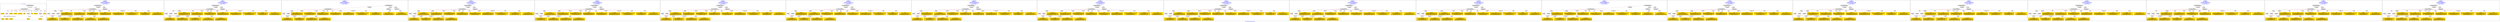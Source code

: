 digraph n0 {
fontcolor="blue"
remincross="true"
label="s25-s-oakland-museum-paintings.json"
subgraph cluster_0 {
label="1-correct model"
n2[style="filled",color="white",fillcolor="lightgray",label="CulturalHeritageObject1"];
n3[shape="plaintext",style="filled",fillcolor="gold",label="Date_made"];
n4[style="filled",color="white",fillcolor="lightgray",label="Person1"];
n5[shape="plaintext",style="filled",fillcolor="gold",label="Inscription"];
n6[shape="plaintext",style="filled",fillcolor="gold",label="Dimensions"];
n7[shape="plaintext",style="filled",fillcolor="gold",label="Subtype_of_Art"];
n8[shape="plaintext",style="filled",fillcolor="gold",label="Credit"];
n9[style="filled",color="white",fillcolor="lightgray",label="Concept1"];
n10[shape="plaintext",style="filled",fillcolor="gold",label="Title"];
n11[shape="plaintext",style="filled",fillcolor="gold",label="Accession_id"];
n12[style="filled",color="white",fillcolor="lightgray",label="Concept2"];
n13[shape="plaintext",style="filled",fillcolor="gold",label="birthDate"];
n14[shape="plaintext",style="filled",fillcolor="gold",label="deathDate"];
n15[shape="plaintext",style="filled",fillcolor="gold",label="ArtistName"];
n16[style="filled",color="white",fillcolor="lightgray",label="EuropeanaAggregation1"];
n17[style="filled",color="white",fillcolor="lightgray",label="WebResource1"];
n18[shape="plaintext",style="filled",fillcolor="gold",label="Pic_URL"];
n19[shape="plaintext",style="filled",fillcolor="gold",label="Keywords"];
n20[shape="plaintext",style="filled",fillcolor="gold",label="Type_of_Art"];
}
subgraph cluster_1 {
label="candidate 0\nlink coherence:1.0\nnode coherence:1.0\nconfidence:0.5260782855875085\nmapping score:0.6112568644266053\ncost:17.99957\n-precision:0.78-recall:0.78"
n22[style="filled",color="white",fillcolor="lightgray",label="CulturalHeritageObject1"];
n23[style="filled",color="white",fillcolor="lightgray",label="Person1"];
n24[style="filled",color="white",fillcolor="lightgray",label="Concept1"];
n25[style="filled",color="white",fillcolor="lightgray",label="Concept2"];
n26[style="filled",color="white",fillcolor="lightgray",label="EuropeanaAggregation1"];
n27[style="filled",color="white",fillcolor="lightgray",label="WebResource1"];
n28[shape="plaintext",style="filled",fillcolor="gold",label="Inscription\n[CulturalHeritageObject,title,0.273]\n[CulturalHeritageObject,description,0.255]\n[CulturalHeritageObject,provenance,0.25]\n[Person,biographicalInformation,0.222]"];
n29[shape="plaintext",style="filled",fillcolor="gold",label="Credit\n[CulturalHeritageObject,provenance,0.723]\n[CulturalHeritageObject,title,0.106]\n[CulturalHeritageObject,description,0.097]\n[Person,biographicalInformation,0.073]"];
n30[shape="plaintext",style="filled",fillcolor="gold",label="Subtype_of_Art\n[CulturalHeritageObject,medium,0.84]\n[CulturalHeritageObject,provenance,0.063]\n[CulturalHeritageObject,description,0.05]\n[Concept,prefLabel,0.046]"];
n31[shape="plaintext",style="filled",fillcolor="gold",label="birthDate\n[Person,dateOfBirth,0.358]\n[Person,dateOfDeath,0.316]\n[CulturalHeritageObject,created,0.287]\n[Person,biographicalInformation,0.038]"];
n32[shape="plaintext",style="filled",fillcolor="gold",label="Dimensions\n[CulturalHeritageObject,extent,0.667]\n[CulturalHeritageObject,description,0.166]\n[CulturalHeritageObject,provenance,0.089]\n[CulturalHeritageObject,title,0.078]"];
n33[shape="plaintext",style="filled",fillcolor="gold",label="Date_made\n[CulturalHeritageObject,created,0.378]\n[Person,dateOfDeath,0.329]\n[Person,dateOfBirth,0.181]\n[CulturalHeritageObject,provenance,0.112]"];
n34[shape="plaintext",style="filled",fillcolor="gold",label="Title\n[CulturalHeritageObject,title,0.427]\n[CulturalHeritageObject,description,0.303]\n[Person,biographicalInformation,0.162]\n[Document,classLink,0.108]"];
n35[shape="plaintext",style="filled",fillcolor="gold",label="Pic_URL\n[WebResource,classLink,0.735]\n[Document,classLink,0.238]\n[CulturalHeritageObject,description,0.016]\n[CulturalHeritageObject,title,0.011]"];
n36[shape="plaintext",style="filled",fillcolor="gold",label="Accession_id\n[CulturalHeritageObject,accessionNumber,0.831]\n[CulturalHeritageObject,extent,0.117]\n[Person,dateOfDeath,0.027]\n[CulturalHeritageObject,title,0.024]"];
n37[shape="plaintext",style="filled",fillcolor="gold",label="Keywords\n[Concept,prefLabel,0.295]\n[WebResource,classLink,0.274]\n[Person,biographicalInformation,0.223]\n[CulturalHeritageObject,description,0.208]"];
n38[shape="plaintext",style="filled",fillcolor="gold",label="Type_of_Art\n[Concept,prefLabel,0.498]\n[Person,biographicalInformation,0.263]\n[CulturalHeritageObject,description,0.148]\n[CulturalHeritageObject,provenance,0.091]"];
n39[shape="plaintext",style="filled",fillcolor="gold",label="deathDate\n[CulturalHeritageObject,created,0.492]\n[Person,dateOfDeath,0.266]\n[CulturalHeritageObject,title,0.136]\n[Person,dateOfBirth,0.106]"];
n40[shape="plaintext",style="filled",fillcolor="gold",label="ArtistName\n[Person,nameOfThePerson,0.387]\n[CulturalHeritageObject,provenance,0.251]\n[CulturalHeritageObject,title,0.184]\n[CulturalHeritageObject,description,0.178]"];
}
subgraph cluster_2 {
label="candidate 1\nlink coherence:1.0\nnode coherence:1.0\nconfidence:0.5260782855875085\nmapping score:0.6112568644266053\ncost:17.99972\n-precision:0.72-recall:0.72"
n42[style="filled",color="white",fillcolor="lightgray",label="CulturalHeritageObject1"];
n43[style="filled",color="white",fillcolor="lightgray",label="Person2"];
n44[style="filled",color="white",fillcolor="lightgray",label="Concept1"];
n45[style="filled",color="white",fillcolor="lightgray",label="Concept2"];
n46[style="filled",color="white",fillcolor="lightgray",label="EuropeanaAggregation1"];
n47[style="filled",color="white",fillcolor="lightgray",label="WebResource1"];
n48[shape="plaintext",style="filled",fillcolor="gold",label="Inscription\n[CulturalHeritageObject,title,0.273]\n[CulturalHeritageObject,description,0.255]\n[CulturalHeritageObject,provenance,0.25]\n[Person,biographicalInformation,0.222]"];
n49[shape="plaintext",style="filled",fillcolor="gold",label="Credit\n[CulturalHeritageObject,provenance,0.723]\n[CulturalHeritageObject,title,0.106]\n[CulturalHeritageObject,description,0.097]\n[Person,biographicalInformation,0.073]"];
n50[shape="plaintext",style="filled",fillcolor="gold",label="Subtype_of_Art\n[CulturalHeritageObject,medium,0.84]\n[CulturalHeritageObject,provenance,0.063]\n[CulturalHeritageObject,description,0.05]\n[Concept,prefLabel,0.046]"];
n51[shape="plaintext",style="filled",fillcolor="gold",label="Dimensions\n[CulturalHeritageObject,extent,0.667]\n[CulturalHeritageObject,description,0.166]\n[CulturalHeritageObject,provenance,0.089]\n[CulturalHeritageObject,title,0.078]"];
n52[shape="plaintext",style="filled",fillcolor="gold",label="Title\n[CulturalHeritageObject,title,0.427]\n[CulturalHeritageObject,description,0.303]\n[Person,biographicalInformation,0.162]\n[Document,classLink,0.108]"];
n53[shape="plaintext",style="filled",fillcolor="gold",label="birthDate\n[Person,dateOfBirth,0.358]\n[Person,dateOfDeath,0.316]\n[CulturalHeritageObject,created,0.287]\n[Person,biographicalInformation,0.038]"];
n54[shape="plaintext",style="filled",fillcolor="gold",label="ArtistName\n[Person,nameOfThePerson,0.387]\n[CulturalHeritageObject,provenance,0.251]\n[CulturalHeritageObject,title,0.184]\n[CulturalHeritageObject,description,0.178]"];
n55[shape="plaintext",style="filled",fillcolor="gold",label="Pic_URL\n[WebResource,classLink,0.735]\n[Document,classLink,0.238]\n[CulturalHeritageObject,description,0.016]\n[CulturalHeritageObject,title,0.011]"];
n56[shape="plaintext",style="filled",fillcolor="gold",label="Accession_id\n[CulturalHeritageObject,accessionNumber,0.831]\n[CulturalHeritageObject,extent,0.117]\n[Person,dateOfDeath,0.027]\n[CulturalHeritageObject,title,0.024]"];
n57[shape="plaintext",style="filled",fillcolor="gold",label="Keywords\n[Concept,prefLabel,0.295]\n[WebResource,classLink,0.274]\n[Person,biographicalInformation,0.223]\n[CulturalHeritageObject,description,0.208]"];
n58[shape="plaintext",style="filled",fillcolor="gold",label="Type_of_Art\n[Concept,prefLabel,0.498]\n[Person,biographicalInformation,0.263]\n[CulturalHeritageObject,description,0.148]\n[CulturalHeritageObject,provenance,0.091]"];
n59[shape="plaintext",style="filled",fillcolor="gold",label="deathDate\n[CulturalHeritageObject,created,0.492]\n[Person,dateOfDeath,0.266]\n[CulturalHeritageObject,title,0.136]\n[Person,dateOfBirth,0.106]"];
n60[shape="plaintext",style="filled",fillcolor="gold",label="Date_made\n[CulturalHeritageObject,created,0.378]\n[Person,dateOfDeath,0.329]\n[Person,dateOfBirth,0.181]\n[CulturalHeritageObject,provenance,0.112]"];
}
subgraph cluster_3 {
label="candidate 10\nlink coherence:1.0\nnode coherence:1.0\nconfidence:0.5104661053027063\nmapping score:0.6060528043316713\ncost:17.99956\n-precision:0.72-recall:0.72"
n62[style="filled",color="white",fillcolor="lightgray",label="CulturalHeritageObject1"];
n63[style="filled",color="white",fillcolor="lightgray",label="Person1"];
n64[style="filled",color="white",fillcolor="lightgray",label="Concept1"];
n65[style="filled",color="white",fillcolor="lightgray",label="EuropeanaAggregation1"];
n66[style="filled",color="white",fillcolor="lightgray",label="WebResource1"];
n67[style="filled",color="white",fillcolor="lightgray",label="WebResource2"];
n68[shape="plaintext",style="filled",fillcolor="gold",label="Credit\n[CulturalHeritageObject,provenance,0.723]\n[CulturalHeritageObject,title,0.106]\n[CulturalHeritageObject,description,0.097]\n[Person,biographicalInformation,0.073]"];
n69[shape="plaintext",style="filled",fillcolor="gold",label="Subtype_of_Art\n[CulturalHeritageObject,medium,0.84]\n[CulturalHeritageObject,provenance,0.063]\n[CulturalHeritageObject,description,0.05]\n[Concept,prefLabel,0.046]"];
n70[shape="plaintext",style="filled",fillcolor="gold",label="birthDate\n[Person,dateOfBirth,0.358]\n[Person,dateOfDeath,0.316]\n[CulturalHeritageObject,created,0.287]\n[Person,biographicalInformation,0.038]"];
n71[shape="plaintext",style="filled",fillcolor="gold",label="Keywords\n[Concept,prefLabel,0.295]\n[WebResource,classLink,0.274]\n[Person,biographicalInformation,0.223]\n[CulturalHeritageObject,description,0.208]"];
n72[shape="plaintext",style="filled",fillcolor="gold",label="Dimensions\n[CulturalHeritageObject,extent,0.667]\n[CulturalHeritageObject,description,0.166]\n[CulturalHeritageObject,provenance,0.089]\n[CulturalHeritageObject,title,0.078]"];
n73[shape="plaintext",style="filled",fillcolor="gold",label="deathDate\n[CulturalHeritageObject,created,0.492]\n[Person,dateOfDeath,0.266]\n[CulturalHeritageObject,title,0.136]\n[Person,dateOfBirth,0.106]"];
n74[shape="plaintext",style="filled",fillcolor="gold",label="Title\n[CulturalHeritageObject,title,0.427]\n[CulturalHeritageObject,description,0.303]\n[Person,biographicalInformation,0.162]\n[Document,classLink,0.108]"];
n75[shape="plaintext",style="filled",fillcolor="gold",label="Inscription\n[CulturalHeritageObject,title,0.273]\n[CulturalHeritageObject,description,0.255]\n[CulturalHeritageObject,provenance,0.25]\n[Person,biographicalInformation,0.222]"];
n76[shape="plaintext",style="filled",fillcolor="gold",label="Type_of_Art\n[Concept,prefLabel,0.498]\n[Person,biographicalInformation,0.263]\n[CulturalHeritageObject,description,0.148]\n[CulturalHeritageObject,provenance,0.091]"];
n77[shape="plaintext",style="filled",fillcolor="gold",label="Pic_URL\n[WebResource,classLink,0.735]\n[Document,classLink,0.238]\n[CulturalHeritageObject,description,0.016]\n[CulturalHeritageObject,title,0.011]"];
n78[shape="plaintext",style="filled",fillcolor="gold",label="Accession_id\n[CulturalHeritageObject,accessionNumber,0.831]\n[CulturalHeritageObject,extent,0.117]\n[Person,dateOfDeath,0.027]\n[CulturalHeritageObject,title,0.024]"];
n79[shape="plaintext",style="filled",fillcolor="gold",label="Date_made\n[CulturalHeritageObject,created,0.378]\n[Person,dateOfDeath,0.329]\n[Person,dateOfBirth,0.181]\n[CulturalHeritageObject,provenance,0.112]"];
n80[shape="plaintext",style="filled",fillcolor="gold",label="ArtistName\n[Person,nameOfThePerson,0.387]\n[CulturalHeritageObject,provenance,0.251]\n[CulturalHeritageObject,title,0.184]\n[CulturalHeritageObject,description,0.178]"];
}
subgraph cluster_4 {
label="candidate 11\nlink coherence:1.0\nnode coherence:1.0\nconfidence:0.5054267206843012\nmapping score:0.6171935222793824\ncost:16.99958\n-precision:0.82-recall:0.78"
n82[style="filled",color="white",fillcolor="lightgray",label="CulturalHeritageObject1"];
n83[style="filled",color="white",fillcolor="lightgray",label="Person1"];
n84[style="filled",color="white",fillcolor="lightgray",label="Concept1"];
n85[style="filled",color="white",fillcolor="lightgray",label="EuropeanaAggregation1"];
n86[style="filled",color="white",fillcolor="lightgray",label="WebResource1"];
n87[shape="plaintext",style="filled",fillcolor="gold",label="Keywords\n[Concept,prefLabel,0.295]\n[WebResource,classLink,0.274]\n[Person,biographicalInformation,0.223]\n[CulturalHeritageObject,description,0.208]"];
n88[shape="plaintext",style="filled",fillcolor="gold",label="Credit\n[CulturalHeritageObject,provenance,0.723]\n[CulturalHeritageObject,title,0.106]\n[CulturalHeritageObject,description,0.097]\n[Person,biographicalInformation,0.073]"];
n89[shape="plaintext",style="filled",fillcolor="gold",label="Subtype_of_Art\n[CulturalHeritageObject,medium,0.84]\n[CulturalHeritageObject,provenance,0.063]\n[CulturalHeritageObject,description,0.05]\n[Concept,prefLabel,0.046]"];
n90[shape="plaintext",style="filled",fillcolor="gold",label="birthDate\n[Person,dateOfBirth,0.358]\n[Person,dateOfDeath,0.316]\n[CulturalHeritageObject,created,0.287]\n[Person,biographicalInformation,0.038]"];
n91[shape="plaintext",style="filled",fillcolor="gold",label="Dimensions\n[CulturalHeritageObject,extent,0.667]\n[CulturalHeritageObject,description,0.166]\n[CulturalHeritageObject,provenance,0.089]\n[CulturalHeritageObject,title,0.078]"];
n92[shape="plaintext",style="filled",fillcolor="gold",label="deathDate\n[CulturalHeritageObject,created,0.492]\n[Person,dateOfDeath,0.266]\n[CulturalHeritageObject,title,0.136]\n[Person,dateOfBirth,0.106]"];
n93[shape="plaintext",style="filled",fillcolor="gold",label="Title\n[CulturalHeritageObject,title,0.427]\n[CulturalHeritageObject,description,0.303]\n[Person,biographicalInformation,0.162]\n[Document,classLink,0.108]"];
n94[shape="plaintext",style="filled",fillcolor="gold",label="Inscription\n[CulturalHeritageObject,title,0.273]\n[CulturalHeritageObject,description,0.255]\n[CulturalHeritageObject,provenance,0.25]\n[Person,biographicalInformation,0.222]"];
n95[shape="plaintext",style="filled",fillcolor="gold",label="Type_of_Art\n[Concept,prefLabel,0.498]\n[Person,biographicalInformation,0.263]\n[CulturalHeritageObject,description,0.148]\n[CulturalHeritageObject,provenance,0.091]"];
n96[shape="plaintext",style="filled",fillcolor="gold",label="Pic_URL\n[WebResource,classLink,0.735]\n[Document,classLink,0.238]\n[CulturalHeritageObject,description,0.016]\n[CulturalHeritageObject,title,0.011]"];
n97[shape="plaintext",style="filled",fillcolor="gold",label="Accession_id\n[CulturalHeritageObject,accessionNumber,0.831]\n[CulturalHeritageObject,extent,0.117]\n[Person,dateOfDeath,0.027]\n[CulturalHeritageObject,title,0.024]"];
n98[shape="plaintext",style="filled",fillcolor="gold",label="Date_made\n[CulturalHeritageObject,created,0.378]\n[Person,dateOfDeath,0.329]\n[Person,dateOfBirth,0.181]\n[CulturalHeritageObject,provenance,0.112]"];
n99[shape="plaintext",style="filled",fillcolor="gold",label="ArtistName\n[Person,nameOfThePerson,0.387]\n[CulturalHeritageObject,provenance,0.251]\n[CulturalHeritageObject,title,0.184]\n[CulturalHeritageObject,description,0.178]"];
}
subgraph cluster_5 {
label="candidate 12\nlink coherence:1.0\nnode coherence:1.0\nconfidence:0.5044443583659977\nmapping score:0.6168660681732813\ncost:16.99958\n-precision:0.65-recall:0.61"
n101[style="filled",color="white",fillcolor="lightgray",label="CulturalHeritageObject1"];
n102[style="filled",color="white",fillcolor="lightgray",label="Person1"];
n103[style="filled",color="white",fillcolor="lightgray",label="Concept1"];
n104[style="filled",color="white",fillcolor="lightgray",label="EuropeanaAggregation1"];
n105[style="filled",color="white",fillcolor="lightgray",label="WebResource1"];
n106[shape="plaintext",style="filled",fillcolor="gold",label="Keywords\n[Concept,prefLabel,0.295]\n[WebResource,classLink,0.274]\n[Person,biographicalInformation,0.223]\n[CulturalHeritageObject,description,0.208]"];
n107[shape="plaintext",style="filled",fillcolor="gold",label="Credit\n[CulturalHeritageObject,provenance,0.723]\n[CulturalHeritageObject,title,0.106]\n[CulturalHeritageObject,description,0.097]\n[Person,biographicalInformation,0.073]"];
n108[shape="plaintext",style="filled",fillcolor="gold",label="Subtype_of_Art\n[CulturalHeritageObject,medium,0.84]\n[CulturalHeritageObject,provenance,0.063]\n[CulturalHeritageObject,description,0.05]\n[Concept,prefLabel,0.046]"];
n109[shape="plaintext",style="filled",fillcolor="gold",label="Date_made\n[CulturalHeritageObject,created,0.378]\n[Person,dateOfDeath,0.329]\n[Person,dateOfBirth,0.181]\n[CulturalHeritageObject,provenance,0.112]"];
n110[shape="plaintext",style="filled",fillcolor="gold",label="Dimensions\n[CulturalHeritageObject,extent,0.667]\n[CulturalHeritageObject,description,0.166]\n[CulturalHeritageObject,provenance,0.089]\n[CulturalHeritageObject,title,0.078]"];
n111[shape="plaintext",style="filled",fillcolor="gold",label="Title\n[CulturalHeritageObject,title,0.427]\n[CulturalHeritageObject,description,0.303]\n[Person,biographicalInformation,0.162]\n[Document,classLink,0.108]"];
n112[shape="plaintext",style="filled",fillcolor="gold",label="birthDate\n[Person,dateOfBirth,0.358]\n[Person,dateOfDeath,0.316]\n[CulturalHeritageObject,created,0.287]\n[Person,biographicalInformation,0.038]"];
n113[shape="plaintext",style="filled",fillcolor="gold",label="Inscription\n[CulturalHeritageObject,title,0.273]\n[CulturalHeritageObject,description,0.255]\n[CulturalHeritageObject,provenance,0.25]\n[Person,biographicalInformation,0.222]"];
n114[shape="plaintext",style="filled",fillcolor="gold",label="Type_of_Art\n[Concept,prefLabel,0.498]\n[Person,biographicalInformation,0.263]\n[CulturalHeritageObject,description,0.148]\n[CulturalHeritageObject,provenance,0.091]"];
n115[shape="plaintext",style="filled",fillcolor="gold",label="Pic_URL\n[WebResource,classLink,0.735]\n[Document,classLink,0.238]\n[CulturalHeritageObject,description,0.016]\n[CulturalHeritageObject,title,0.011]"];
n116[shape="plaintext",style="filled",fillcolor="gold",label="Accession_id\n[CulturalHeritageObject,accessionNumber,0.831]\n[CulturalHeritageObject,extent,0.117]\n[Person,dateOfDeath,0.027]\n[CulturalHeritageObject,title,0.024]"];
n117[shape="plaintext",style="filled",fillcolor="gold",label="deathDate\n[CulturalHeritageObject,created,0.492]\n[Person,dateOfDeath,0.266]\n[CulturalHeritageObject,title,0.136]\n[Person,dateOfBirth,0.106]"];
n118[shape="plaintext",style="filled",fillcolor="gold",label="ArtistName\n[Person,nameOfThePerson,0.387]\n[CulturalHeritageObject,provenance,0.251]\n[CulturalHeritageObject,title,0.184]\n[CulturalHeritageObject,description,0.178]"];
}
subgraph cluster_6 {
label="candidate 13\nlink coherence:1.0\nnode coherence:1.0\nconfidence:0.4987646713822596\nmapping score:0.6149728391787019\ncost:16.99958\n-precision:0.76-recall:0.72"
n120[style="filled",color="white",fillcolor="lightgray",label="CulturalHeritageObject1"];
n121[style="filled",color="white",fillcolor="lightgray",label="Person1"];
n122[style="filled",color="white",fillcolor="lightgray",label="Concept1"];
n123[style="filled",color="white",fillcolor="lightgray",label="EuropeanaAggregation1"];
n124[style="filled",color="white",fillcolor="lightgray",label="WebResource1"];
n125[shape="plaintext",style="filled",fillcolor="gold",label="Type_of_Art\n[Concept,prefLabel,0.498]\n[Person,biographicalInformation,0.263]\n[CulturalHeritageObject,description,0.148]\n[CulturalHeritageObject,provenance,0.091]"];
n126[shape="plaintext",style="filled",fillcolor="gold",label="Credit\n[CulturalHeritageObject,provenance,0.723]\n[CulturalHeritageObject,title,0.106]\n[CulturalHeritageObject,description,0.097]\n[Person,biographicalInformation,0.073]"];
n127[shape="plaintext",style="filled",fillcolor="gold",label="Subtype_of_Art\n[CulturalHeritageObject,medium,0.84]\n[CulturalHeritageObject,provenance,0.063]\n[CulturalHeritageObject,description,0.05]\n[Concept,prefLabel,0.046]"];
n128[shape="plaintext",style="filled",fillcolor="gold",label="birthDate\n[Person,dateOfBirth,0.358]\n[Person,dateOfDeath,0.316]\n[CulturalHeritageObject,created,0.287]\n[Person,biographicalInformation,0.038]"];
n129[shape="plaintext",style="filled",fillcolor="gold",label="Dimensions\n[CulturalHeritageObject,extent,0.667]\n[CulturalHeritageObject,description,0.166]\n[CulturalHeritageObject,provenance,0.089]\n[CulturalHeritageObject,title,0.078]"];
n130[shape="plaintext",style="filled",fillcolor="gold",label="Date_made\n[CulturalHeritageObject,created,0.378]\n[Person,dateOfDeath,0.329]\n[Person,dateOfBirth,0.181]\n[CulturalHeritageObject,provenance,0.112]"];
n131[shape="plaintext",style="filled",fillcolor="gold",label="Title\n[CulturalHeritageObject,title,0.427]\n[CulturalHeritageObject,description,0.303]\n[Person,biographicalInformation,0.162]\n[Document,classLink,0.108]"];
n132[shape="plaintext",style="filled",fillcolor="gold",label="Inscription\n[CulturalHeritageObject,title,0.273]\n[CulturalHeritageObject,description,0.255]\n[CulturalHeritageObject,provenance,0.25]\n[Person,biographicalInformation,0.222]"];
n133[shape="plaintext",style="filled",fillcolor="gold",label="Pic_URL\n[WebResource,classLink,0.735]\n[Document,classLink,0.238]\n[CulturalHeritageObject,description,0.016]\n[CulturalHeritageObject,title,0.011]"];
n134[shape="plaintext",style="filled",fillcolor="gold",label="Accession_id\n[CulturalHeritageObject,accessionNumber,0.831]\n[CulturalHeritageObject,extent,0.117]\n[Person,dateOfDeath,0.027]\n[CulturalHeritageObject,title,0.024]"];
n135[shape="plaintext",style="filled",fillcolor="gold",label="Keywords\n[Concept,prefLabel,0.295]\n[WebResource,classLink,0.274]\n[Person,biographicalInformation,0.223]\n[CulturalHeritageObject,description,0.208]"];
n136[shape="plaintext",style="filled",fillcolor="gold",label="deathDate\n[CulturalHeritageObject,created,0.492]\n[Person,dateOfDeath,0.266]\n[CulturalHeritageObject,title,0.136]\n[Person,dateOfBirth,0.106]"];
n137[shape="plaintext",style="filled",fillcolor="gold",label="ArtistName\n[Person,nameOfThePerson,0.387]\n[CulturalHeritageObject,provenance,0.251]\n[CulturalHeritageObject,title,0.184]\n[CulturalHeritageObject,description,0.178]"];
}
subgraph cluster_7 {
label="candidate 14\nlink coherence:1.0\nnode coherence:1.0\nconfidence:0.4947535279760717\nmapping score:0.6136357913766393\ncost:16.99958\n-precision:0.82-recall:0.78"
n139[style="filled",color="white",fillcolor="lightgray",label="CulturalHeritageObject1"];
n140[style="filled",color="white",fillcolor="lightgray",label="Person1"];
n141[style="filled",color="white",fillcolor="lightgray",label="Concept1"];
n142[style="filled",color="white",fillcolor="lightgray",label="EuropeanaAggregation1"];
n143[style="filled",color="white",fillcolor="lightgray",label="WebResource1"];
n144[shape="plaintext",style="filled",fillcolor="gold",label="Inscription\n[CulturalHeritageObject,title,0.273]\n[CulturalHeritageObject,description,0.255]\n[CulturalHeritageObject,provenance,0.25]\n[Person,biographicalInformation,0.222]"];
n145[shape="plaintext",style="filled",fillcolor="gold",label="Type_of_Art\n[Concept,prefLabel,0.498]\n[Person,biographicalInformation,0.263]\n[CulturalHeritageObject,description,0.148]\n[CulturalHeritageObject,provenance,0.091]"];
n146[shape="plaintext",style="filled",fillcolor="gold",label="Subtype_of_Art\n[CulturalHeritageObject,medium,0.84]\n[CulturalHeritageObject,provenance,0.063]\n[CulturalHeritageObject,description,0.05]\n[Concept,prefLabel,0.046]"];
n147[shape="plaintext",style="filled",fillcolor="gold",label="birthDate\n[Person,dateOfBirth,0.358]\n[Person,dateOfDeath,0.316]\n[CulturalHeritageObject,created,0.287]\n[Person,biographicalInformation,0.038]"];
n148[shape="plaintext",style="filled",fillcolor="gold",label="Dimensions\n[CulturalHeritageObject,extent,0.667]\n[CulturalHeritageObject,description,0.166]\n[CulturalHeritageObject,provenance,0.089]\n[CulturalHeritageObject,title,0.078]"];
n149[shape="plaintext",style="filled",fillcolor="gold",label="Date_made\n[CulturalHeritageObject,created,0.378]\n[Person,dateOfDeath,0.329]\n[Person,dateOfBirth,0.181]\n[CulturalHeritageObject,provenance,0.112]"];
n150[shape="plaintext",style="filled",fillcolor="gold",label="Title\n[CulturalHeritageObject,title,0.427]\n[CulturalHeritageObject,description,0.303]\n[Person,biographicalInformation,0.162]\n[Document,classLink,0.108]"];
n151[shape="plaintext",style="filled",fillcolor="gold",label="Credit\n[CulturalHeritageObject,provenance,0.723]\n[CulturalHeritageObject,title,0.106]\n[CulturalHeritageObject,description,0.097]\n[Person,biographicalInformation,0.073]"];
n152[shape="plaintext",style="filled",fillcolor="gold",label="Pic_URL\n[WebResource,classLink,0.735]\n[Document,classLink,0.238]\n[CulturalHeritageObject,description,0.016]\n[CulturalHeritageObject,title,0.011]"];
n153[shape="plaintext",style="filled",fillcolor="gold",label="Accession_id\n[CulturalHeritageObject,accessionNumber,0.831]\n[CulturalHeritageObject,extent,0.117]\n[Person,dateOfDeath,0.027]\n[CulturalHeritageObject,title,0.024]"];
n154[shape="plaintext",style="filled",fillcolor="gold",label="Keywords\n[Concept,prefLabel,0.295]\n[WebResource,classLink,0.274]\n[Person,biographicalInformation,0.223]\n[CulturalHeritageObject,description,0.208]"];
n155[shape="plaintext",style="filled",fillcolor="gold",label="deathDate\n[CulturalHeritageObject,created,0.492]\n[Person,dateOfDeath,0.266]\n[CulturalHeritageObject,title,0.136]\n[Person,dateOfBirth,0.106]"];
n156[shape="plaintext",style="filled",fillcolor="gold",label="ArtistName\n[Person,nameOfThePerson,0.387]\n[CulturalHeritageObject,provenance,0.251]\n[CulturalHeritageObject,title,0.184]\n[CulturalHeritageObject,description,0.178]"];
}
subgraph cluster_8 {
label="candidate 15\nlink coherence:1.0\nnode coherence:1.0\nconfidence:0.48656101470294655\nmapping score:0.6109049536189309\ncost:16.99958\n-precision:0.71-recall:0.67"
n158[style="filled",color="white",fillcolor="lightgray",label="CulturalHeritageObject1"];
n159[style="filled",color="white",fillcolor="lightgray",label="Person1"];
n160[style="filled",color="white",fillcolor="lightgray",label="Concept1"];
n161[style="filled",color="white",fillcolor="lightgray",label="EuropeanaAggregation1"];
n162[style="filled",color="white",fillcolor="lightgray",label="WebResource1"];
n163[shape="plaintext",style="filled",fillcolor="gold",label="Title\n[CulturalHeritageObject,title,0.427]\n[CulturalHeritageObject,description,0.303]\n[Person,biographicalInformation,0.162]\n[Document,classLink,0.108]"];
n164[shape="plaintext",style="filled",fillcolor="gold",label="Type_of_Art\n[Concept,prefLabel,0.498]\n[Person,biographicalInformation,0.263]\n[CulturalHeritageObject,description,0.148]\n[CulturalHeritageObject,provenance,0.091]"];
n165[shape="plaintext",style="filled",fillcolor="gold",label="Subtype_of_Art\n[CulturalHeritageObject,medium,0.84]\n[CulturalHeritageObject,provenance,0.063]\n[CulturalHeritageObject,description,0.05]\n[Concept,prefLabel,0.046]"];
n166[shape="plaintext",style="filled",fillcolor="gold",label="birthDate\n[Person,dateOfBirth,0.358]\n[Person,dateOfDeath,0.316]\n[CulturalHeritageObject,created,0.287]\n[Person,biographicalInformation,0.038]"];
n167[shape="plaintext",style="filled",fillcolor="gold",label="Dimensions\n[CulturalHeritageObject,extent,0.667]\n[CulturalHeritageObject,description,0.166]\n[CulturalHeritageObject,provenance,0.089]\n[CulturalHeritageObject,title,0.078]"];
n168[shape="plaintext",style="filled",fillcolor="gold",label="Date_made\n[CulturalHeritageObject,created,0.378]\n[Person,dateOfDeath,0.329]\n[Person,dateOfBirth,0.181]\n[CulturalHeritageObject,provenance,0.112]"];
n169[shape="plaintext",style="filled",fillcolor="gold",label="Inscription\n[CulturalHeritageObject,title,0.273]\n[CulturalHeritageObject,description,0.255]\n[CulturalHeritageObject,provenance,0.25]\n[Person,biographicalInformation,0.222]"];
n170[shape="plaintext",style="filled",fillcolor="gold",label="Credit\n[CulturalHeritageObject,provenance,0.723]\n[CulturalHeritageObject,title,0.106]\n[CulturalHeritageObject,description,0.097]\n[Person,biographicalInformation,0.073]"];
n171[shape="plaintext",style="filled",fillcolor="gold",label="Pic_URL\n[WebResource,classLink,0.735]\n[Document,classLink,0.238]\n[CulturalHeritageObject,description,0.016]\n[CulturalHeritageObject,title,0.011]"];
n172[shape="plaintext",style="filled",fillcolor="gold",label="Accession_id\n[CulturalHeritageObject,accessionNumber,0.831]\n[CulturalHeritageObject,extent,0.117]\n[Person,dateOfDeath,0.027]\n[CulturalHeritageObject,title,0.024]"];
n173[shape="plaintext",style="filled",fillcolor="gold",label="Keywords\n[Concept,prefLabel,0.295]\n[WebResource,classLink,0.274]\n[Person,biographicalInformation,0.223]\n[CulturalHeritageObject,description,0.208]"];
n174[shape="plaintext",style="filled",fillcolor="gold",label="deathDate\n[CulturalHeritageObject,created,0.492]\n[Person,dateOfDeath,0.266]\n[CulturalHeritageObject,title,0.136]\n[Person,dateOfBirth,0.106]"];
n175[shape="plaintext",style="filled",fillcolor="gold",label="ArtistName\n[Person,nameOfThePerson,0.387]\n[CulturalHeritageObject,provenance,0.251]\n[CulturalHeritageObject,title,0.184]\n[CulturalHeritageObject,description,0.178]"];
}
subgraph cluster_9 {
label="candidate 16\nlink coherence:1.0\nnode coherence:1.0\nconfidence:0.485135336846847\nmapping score:0.6104297276668977\ncost:16.99958\n-precision:0.88-recall:0.83"
n177[style="filled",color="white",fillcolor="lightgray",label="CulturalHeritageObject1"];
n178[style="filled",color="white",fillcolor="lightgray",label="Person1"];
n179[style="filled",color="white",fillcolor="lightgray",label="Concept1"];
n180[style="filled",color="white",fillcolor="lightgray",label="EuropeanaAggregation1"];
n181[style="filled",color="white",fillcolor="lightgray",label="WebResource1"];
n182[shape="plaintext",style="filled",fillcolor="gold",label="Type_of_Art\n[Concept,prefLabel,0.498]\n[Person,biographicalInformation,0.263]\n[CulturalHeritageObject,description,0.148]\n[CulturalHeritageObject,provenance,0.091]"];
n183[shape="plaintext",style="filled",fillcolor="gold",label="Credit\n[CulturalHeritageObject,provenance,0.723]\n[CulturalHeritageObject,title,0.106]\n[CulturalHeritageObject,description,0.097]\n[Person,biographicalInformation,0.073]"];
n184[shape="plaintext",style="filled",fillcolor="gold",label="Subtype_of_Art\n[CulturalHeritageObject,medium,0.84]\n[CulturalHeritageObject,provenance,0.063]\n[CulturalHeritageObject,description,0.05]\n[Concept,prefLabel,0.046]"];
n185[shape="plaintext",style="filled",fillcolor="gold",label="birthDate\n[Person,dateOfBirth,0.358]\n[Person,dateOfDeath,0.316]\n[CulturalHeritageObject,created,0.287]\n[Person,biographicalInformation,0.038]"];
n186[shape="plaintext",style="filled",fillcolor="gold",label="Dimensions\n[CulturalHeritageObject,extent,0.667]\n[CulturalHeritageObject,description,0.166]\n[CulturalHeritageObject,provenance,0.089]\n[CulturalHeritageObject,title,0.078]"];
n187[shape="plaintext",style="filled",fillcolor="gold",label="deathDate\n[CulturalHeritageObject,created,0.492]\n[Person,dateOfDeath,0.266]\n[CulturalHeritageObject,title,0.136]\n[Person,dateOfBirth,0.106]"];
n188[shape="plaintext",style="filled",fillcolor="gold",label="Title\n[CulturalHeritageObject,title,0.427]\n[CulturalHeritageObject,description,0.303]\n[Person,biographicalInformation,0.162]\n[Document,classLink,0.108]"];
n189[shape="plaintext",style="filled",fillcolor="gold",label="Inscription\n[CulturalHeritageObject,title,0.273]\n[CulturalHeritageObject,description,0.255]\n[CulturalHeritageObject,provenance,0.25]\n[Person,biographicalInformation,0.222]"];
n190[shape="plaintext",style="filled",fillcolor="gold",label="Pic_URL\n[WebResource,classLink,0.735]\n[Document,classLink,0.238]\n[CulturalHeritageObject,description,0.016]\n[CulturalHeritageObject,title,0.011]"];
n191[shape="plaintext",style="filled",fillcolor="gold",label="Accession_id\n[CulturalHeritageObject,accessionNumber,0.831]\n[CulturalHeritageObject,extent,0.117]\n[Person,dateOfDeath,0.027]\n[CulturalHeritageObject,title,0.024]"];
n192[shape="plaintext",style="filled",fillcolor="gold",label="Keywords\n[Concept,prefLabel,0.295]\n[WebResource,classLink,0.274]\n[Person,biographicalInformation,0.223]\n[CulturalHeritageObject,description,0.208]"];
n193[shape="plaintext",style="filled",fillcolor="gold",label="Date_made\n[CulturalHeritageObject,created,0.378]\n[Person,dateOfDeath,0.329]\n[Person,dateOfBirth,0.181]\n[CulturalHeritageObject,provenance,0.112]"];
n194[shape="plaintext",style="filled",fillcolor="gold",label="ArtistName\n[Person,nameOfThePerson,0.387]\n[CulturalHeritageObject,provenance,0.251]\n[CulturalHeritageObject,title,0.184]\n[CulturalHeritageObject,description,0.178]"];
}
subgraph cluster_10 {
label="candidate 17\nlink coherence:1.0\nnode coherence:1.0\nconfidence:0.4841529745285435\nmapping score:0.6101022735607966\ncost:16.99958\n-precision:0.71-recall:0.67"
n196[style="filled",color="white",fillcolor="lightgray",label="CulturalHeritageObject1"];
n197[style="filled",color="white",fillcolor="lightgray",label="Person1"];
n198[style="filled",color="white",fillcolor="lightgray",label="Concept1"];
n199[style="filled",color="white",fillcolor="lightgray",label="EuropeanaAggregation1"];
n200[style="filled",color="white",fillcolor="lightgray",label="WebResource1"];
n201[shape="plaintext",style="filled",fillcolor="gold",label="Type_of_Art\n[Concept,prefLabel,0.498]\n[Person,biographicalInformation,0.263]\n[CulturalHeritageObject,description,0.148]\n[CulturalHeritageObject,provenance,0.091]"];
n202[shape="plaintext",style="filled",fillcolor="gold",label="Credit\n[CulturalHeritageObject,provenance,0.723]\n[CulturalHeritageObject,title,0.106]\n[CulturalHeritageObject,description,0.097]\n[Person,biographicalInformation,0.073]"];
n203[shape="plaintext",style="filled",fillcolor="gold",label="Subtype_of_Art\n[CulturalHeritageObject,medium,0.84]\n[CulturalHeritageObject,provenance,0.063]\n[CulturalHeritageObject,description,0.05]\n[Concept,prefLabel,0.046]"];
n204[shape="plaintext",style="filled",fillcolor="gold",label="Date_made\n[CulturalHeritageObject,created,0.378]\n[Person,dateOfDeath,0.329]\n[Person,dateOfBirth,0.181]\n[CulturalHeritageObject,provenance,0.112]"];
n205[shape="plaintext",style="filled",fillcolor="gold",label="Dimensions\n[CulturalHeritageObject,extent,0.667]\n[CulturalHeritageObject,description,0.166]\n[CulturalHeritageObject,provenance,0.089]\n[CulturalHeritageObject,title,0.078]"];
n206[shape="plaintext",style="filled",fillcolor="gold",label="Title\n[CulturalHeritageObject,title,0.427]\n[CulturalHeritageObject,description,0.303]\n[Person,biographicalInformation,0.162]\n[Document,classLink,0.108]"];
n207[shape="plaintext",style="filled",fillcolor="gold",label="birthDate\n[Person,dateOfBirth,0.358]\n[Person,dateOfDeath,0.316]\n[CulturalHeritageObject,created,0.287]\n[Person,biographicalInformation,0.038]"];
n208[shape="plaintext",style="filled",fillcolor="gold",label="Inscription\n[CulturalHeritageObject,title,0.273]\n[CulturalHeritageObject,description,0.255]\n[CulturalHeritageObject,provenance,0.25]\n[Person,biographicalInformation,0.222]"];
n209[shape="plaintext",style="filled",fillcolor="gold",label="Pic_URL\n[WebResource,classLink,0.735]\n[Document,classLink,0.238]\n[CulturalHeritageObject,description,0.016]\n[CulturalHeritageObject,title,0.011]"];
n210[shape="plaintext",style="filled",fillcolor="gold",label="Accession_id\n[CulturalHeritageObject,accessionNumber,0.831]\n[CulturalHeritageObject,extent,0.117]\n[Person,dateOfDeath,0.027]\n[CulturalHeritageObject,title,0.024]"];
n211[shape="plaintext",style="filled",fillcolor="gold",label="Keywords\n[Concept,prefLabel,0.295]\n[WebResource,classLink,0.274]\n[Person,biographicalInformation,0.223]\n[CulturalHeritageObject,description,0.208]"];
n212[shape="plaintext",style="filled",fillcolor="gold",label="deathDate\n[CulturalHeritageObject,created,0.492]\n[Person,dateOfDeath,0.266]\n[CulturalHeritageObject,title,0.136]\n[Person,dateOfBirth,0.106]"];
n213[shape="plaintext",style="filled",fillcolor="gold",label="ArtistName\n[Person,nameOfThePerson,0.387]\n[CulturalHeritageObject,provenance,0.251]\n[CulturalHeritageObject,title,0.184]\n[CulturalHeritageObject,description,0.178]"];
}
subgraph cluster_11 {
label="candidate 18\nlink coherence:1.0\nnode coherence:1.0\nconfidence:0.4811241934406591\nmapping score:0.6090926798648351\ncost:16.99958\n-precision:0.94-recall:0.89"
n215[style="filled",color="white",fillcolor="lightgray",label="CulturalHeritageObject1"];
n216[style="filled",color="white",fillcolor="lightgray",label="Person1"];
n217[style="filled",color="white",fillcolor="lightgray",label="Concept1"];
n218[style="filled",color="white",fillcolor="lightgray",label="EuropeanaAggregation1"];
n219[style="filled",color="white",fillcolor="lightgray",label="WebResource1"];
n220[shape="plaintext",style="filled",fillcolor="gold",label="Inscription\n[CulturalHeritageObject,title,0.273]\n[CulturalHeritageObject,description,0.255]\n[CulturalHeritageObject,provenance,0.25]\n[Person,biographicalInformation,0.222]"];
n221[shape="plaintext",style="filled",fillcolor="gold",label="Type_of_Art\n[Concept,prefLabel,0.498]\n[Person,biographicalInformation,0.263]\n[CulturalHeritageObject,description,0.148]\n[CulturalHeritageObject,provenance,0.091]"];
n222[shape="plaintext",style="filled",fillcolor="gold",label="Subtype_of_Art\n[CulturalHeritageObject,medium,0.84]\n[CulturalHeritageObject,provenance,0.063]\n[CulturalHeritageObject,description,0.05]\n[Concept,prefLabel,0.046]"];
n223[shape="plaintext",style="filled",fillcolor="gold",label="birthDate\n[Person,dateOfBirth,0.358]\n[Person,dateOfDeath,0.316]\n[CulturalHeritageObject,created,0.287]\n[Person,biographicalInformation,0.038]"];
n224[shape="plaintext",style="filled",fillcolor="gold",label="Dimensions\n[CulturalHeritageObject,extent,0.667]\n[CulturalHeritageObject,description,0.166]\n[CulturalHeritageObject,provenance,0.089]\n[CulturalHeritageObject,title,0.078]"];
n225[shape="plaintext",style="filled",fillcolor="gold",label="deathDate\n[CulturalHeritageObject,created,0.492]\n[Person,dateOfDeath,0.266]\n[CulturalHeritageObject,title,0.136]\n[Person,dateOfBirth,0.106]"];
n226[shape="plaintext",style="filled",fillcolor="gold",label="Title\n[CulturalHeritageObject,title,0.427]\n[CulturalHeritageObject,description,0.303]\n[Person,biographicalInformation,0.162]\n[Document,classLink,0.108]"];
n227[shape="plaintext",style="filled",fillcolor="gold",label="Credit\n[CulturalHeritageObject,provenance,0.723]\n[CulturalHeritageObject,title,0.106]\n[CulturalHeritageObject,description,0.097]\n[Person,biographicalInformation,0.073]"];
n228[shape="plaintext",style="filled",fillcolor="gold",label="Pic_URL\n[WebResource,classLink,0.735]\n[Document,classLink,0.238]\n[CulturalHeritageObject,description,0.016]\n[CulturalHeritageObject,title,0.011]"];
n229[shape="plaintext",style="filled",fillcolor="gold",label="Accession_id\n[CulturalHeritageObject,accessionNumber,0.831]\n[CulturalHeritageObject,extent,0.117]\n[Person,dateOfDeath,0.027]\n[CulturalHeritageObject,title,0.024]"];
n230[shape="plaintext",style="filled",fillcolor="gold",label="Keywords\n[Concept,prefLabel,0.295]\n[WebResource,classLink,0.274]\n[Person,biographicalInformation,0.223]\n[CulturalHeritageObject,description,0.208]"];
n231[shape="plaintext",style="filled",fillcolor="gold",label="Date_made\n[CulturalHeritageObject,created,0.378]\n[Person,dateOfDeath,0.329]\n[Person,dateOfBirth,0.181]\n[CulturalHeritageObject,provenance,0.112]"];
n232[shape="plaintext",style="filled",fillcolor="gold",label="ArtistName\n[Person,nameOfThePerson,0.387]\n[CulturalHeritageObject,provenance,0.251]\n[CulturalHeritageObject,title,0.184]\n[CulturalHeritageObject,description,0.178]"];
}
subgraph cluster_12 {
label="candidate 19\nlink coherence:1.0\nnode coherence:1.0\nconfidence:0.4801418311223556\nmapping score:0.6087652257587339\ncost:16.99958\n-precision:0.76-recall:0.72"
n234[style="filled",color="white",fillcolor="lightgray",label="CulturalHeritageObject1"];
n235[style="filled",color="white",fillcolor="lightgray",label="Person1"];
n236[style="filled",color="white",fillcolor="lightgray",label="Concept1"];
n237[style="filled",color="white",fillcolor="lightgray",label="EuropeanaAggregation1"];
n238[style="filled",color="white",fillcolor="lightgray",label="WebResource1"];
n239[shape="plaintext",style="filled",fillcolor="gold",label="Inscription\n[CulturalHeritageObject,title,0.273]\n[CulturalHeritageObject,description,0.255]\n[CulturalHeritageObject,provenance,0.25]\n[Person,biographicalInformation,0.222]"];
n240[shape="plaintext",style="filled",fillcolor="gold",label="Type_of_Art\n[Concept,prefLabel,0.498]\n[Person,biographicalInformation,0.263]\n[CulturalHeritageObject,description,0.148]\n[CulturalHeritageObject,provenance,0.091]"];
n241[shape="plaintext",style="filled",fillcolor="gold",label="Subtype_of_Art\n[CulturalHeritageObject,medium,0.84]\n[CulturalHeritageObject,provenance,0.063]\n[CulturalHeritageObject,description,0.05]\n[Concept,prefLabel,0.046]"];
n242[shape="plaintext",style="filled",fillcolor="gold",label="Date_made\n[CulturalHeritageObject,created,0.378]\n[Person,dateOfDeath,0.329]\n[Person,dateOfBirth,0.181]\n[CulturalHeritageObject,provenance,0.112]"];
n243[shape="plaintext",style="filled",fillcolor="gold",label="Dimensions\n[CulturalHeritageObject,extent,0.667]\n[CulturalHeritageObject,description,0.166]\n[CulturalHeritageObject,provenance,0.089]\n[CulturalHeritageObject,title,0.078]"];
n244[shape="plaintext",style="filled",fillcolor="gold",label="Title\n[CulturalHeritageObject,title,0.427]\n[CulturalHeritageObject,description,0.303]\n[Person,biographicalInformation,0.162]\n[Document,classLink,0.108]"];
n245[shape="plaintext",style="filled",fillcolor="gold",label="birthDate\n[Person,dateOfBirth,0.358]\n[Person,dateOfDeath,0.316]\n[CulturalHeritageObject,created,0.287]\n[Person,biographicalInformation,0.038]"];
n246[shape="plaintext",style="filled",fillcolor="gold",label="Credit\n[CulturalHeritageObject,provenance,0.723]\n[CulturalHeritageObject,title,0.106]\n[CulturalHeritageObject,description,0.097]\n[Person,biographicalInformation,0.073]"];
n247[shape="plaintext",style="filled",fillcolor="gold",label="Pic_URL\n[WebResource,classLink,0.735]\n[Document,classLink,0.238]\n[CulturalHeritageObject,description,0.016]\n[CulturalHeritageObject,title,0.011]"];
n248[shape="plaintext",style="filled",fillcolor="gold",label="Accession_id\n[CulturalHeritageObject,accessionNumber,0.831]\n[CulturalHeritageObject,extent,0.117]\n[Person,dateOfDeath,0.027]\n[CulturalHeritageObject,title,0.024]"];
n249[shape="plaintext",style="filled",fillcolor="gold",label="Keywords\n[Concept,prefLabel,0.295]\n[WebResource,classLink,0.274]\n[Person,biographicalInformation,0.223]\n[CulturalHeritageObject,description,0.208]"];
n250[shape="plaintext",style="filled",fillcolor="gold",label="deathDate\n[CulturalHeritageObject,created,0.492]\n[Person,dateOfDeath,0.266]\n[CulturalHeritageObject,title,0.136]\n[Person,dateOfBirth,0.106]"];
n251[shape="plaintext",style="filled",fillcolor="gold",label="ArtistName\n[Person,nameOfThePerson,0.387]\n[CulturalHeritageObject,provenance,0.251]\n[CulturalHeritageObject,title,0.184]\n[CulturalHeritageObject,description,0.178]"];
}
subgraph cluster_13 {
label="candidate 2\nlink coherence:1.0\nnode coherence:1.0\nconfidence:0.5240954398381189\nmapping score:0.6105959158434755\ncost:17.99956\n-precision:0.61-recall:0.61"
n253[style="filled",color="white",fillcolor="lightgray",label="CulturalHeritageObject1"];
n254[style="filled",color="white",fillcolor="lightgray",label="Person1"];
n255[style="filled",color="white",fillcolor="lightgray",label="Concept1"];
n256[style="filled",color="white",fillcolor="lightgray",label="EuropeanaAggregation1"];
n257[style="filled",color="white",fillcolor="lightgray",label="WebResource1"];
n258[style="filled",color="white",fillcolor="lightgray",label="WebResource2"];
n259[shape="plaintext",style="filled",fillcolor="gold",label="Credit\n[CulturalHeritageObject,provenance,0.723]\n[CulturalHeritageObject,title,0.106]\n[CulturalHeritageObject,description,0.097]\n[Person,biographicalInformation,0.073]"];
n260[shape="plaintext",style="filled",fillcolor="gold",label="Subtype_of_Art\n[CulturalHeritageObject,medium,0.84]\n[CulturalHeritageObject,provenance,0.063]\n[CulturalHeritageObject,description,0.05]\n[Concept,prefLabel,0.046]"];
n261[shape="plaintext",style="filled",fillcolor="gold",label="birthDate\n[Person,dateOfBirth,0.358]\n[Person,dateOfDeath,0.316]\n[CulturalHeritageObject,created,0.287]\n[Person,biographicalInformation,0.038]"];
n262[shape="plaintext",style="filled",fillcolor="gold",label="Keywords\n[Concept,prefLabel,0.295]\n[WebResource,classLink,0.274]\n[Person,biographicalInformation,0.223]\n[CulturalHeritageObject,description,0.208]"];
n263[shape="plaintext",style="filled",fillcolor="gold",label="Dimensions\n[CulturalHeritageObject,extent,0.667]\n[CulturalHeritageObject,description,0.166]\n[CulturalHeritageObject,provenance,0.089]\n[CulturalHeritageObject,title,0.078]"];
n264[shape="plaintext",style="filled",fillcolor="gold",label="Date_made\n[CulturalHeritageObject,created,0.378]\n[Person,dateOfDeath,0.329]\n[Person,dateOfBirth,0.181]\n[CulturalHeritageObject,provenance,0.112]"];
n265[shape="plaintext",style="filled",fillcolor="gold",label="Title\n[CulturalHeritageObject,title,0.427]\n[CulturalHeritageObject,description,0.303]\n[Person,biographicalInformation,0.162]\n[Document,classLink,0.108]"];
n266[shape="plaintext",style="filled",fillcolor="gold",label="Inscription\n[CulturalHeritageObject,title,0.273]\n[CulturalHeritageObject,description,0.255]\n[CulturalHeritageObject,provenance,0.25]\n[Person,biographicalInformation,0.222]"];
n267[shape="plaintext",style="filled",fillcolor="gold",label="Type_of_Art\n[Concept,prefLabel,0.498]\n[Person,biographicalInformation,0.263]\n[CulturalHeritageObject,description,0.148]\n[CulturalHeritageObject,provenance,0.091]"];
n268[shape="plaintext",style="filled",fillcolor="gold",label="Pic_URL\n[WebResource,classLink,0.735]\n[Document,classLink,0.238]\n[CulturalHeritageObject,description,0.016]\n[CulturalHeritageObject,title,0.011]"];
n269[shape="plaintext",style="filled",fillcolor="gold",label="Accession_id\n[CulturalHeritageObject,accessionNumber,0.831]\n[CulturalHeritageObject,extent,0.117]\n[Person,dateOfDeath,0.027]\n[CulturalHeritageObject,title,0.024]"];
n270[shape="plaintext",style="filled",fillcolor="gold",label="deathDate\n[CulturalHeritageObject,created,0.492]\n[Person,dateOfDeath,0.266]\n[CulturalHeritageObject,title,0.136]\n[Person,dateOfBirth,0.106]"];
n271[shape="plaintext",style="filled",fillcolor="gold",label="ArtistName\n[Person,nameOfThePerson,0.387]\n[CulturalHeritageObject,provenance,0.251]\n[CulturalHeritageObject,title,0.184]\n[CulturalHeritageObject,description,0.178]"];
}
subgraph cluster_14 {
label="candidate 3\nlink coherence:1.0\nnode coherence:1.0\nconfidence:0.5190560552197138\nmapping score:0.6217366337911866\ncost:16.99958\n-precision:0.71-recall:0.67"
n273[style="filled",color="white",fillcolor="lightgray",label="CulturalHeritageObject1"];
n274[style="filled",color="white",fillcolor="lightgray",label="Person1"];
n275[style="filled",color="white",fillcolor="lightgray",label="Concept1"];
n276[style="filled",color="white",fillcolor="lightgray",label="EuropeanaAggregation1"];
n277[style="filled",color="white",fillcolor="lightgray",label="WebResource1"];
n278[shape="plaintext",style="filled",fillcolor="gold",label="Keywords\n[Concept,prefLabel,0.295]\n[WebResource,classLink,0.274]\n[Person,biographicalInformation,0.223]\n[CulturalHeritageObject,description,0.208]"];
n279[shape="plaintext",style="filled",fillcolor="gold",label="Credit\n[CulturalHeritageObject,provenance,0.723]\n[CulturalHeritageObject,title,0.106]\n[CulturalHeritageObject,description,0.097]\n[Person,biographicalInformation,0.073]"];
n280[shape="plaintext",style="filled",fillcolor="gold",label="Subtype_of_Art\n[CulturalHeritageObject,medium,0.84]\n[CulturalHeritageObject,provenance,0.063]\n[CulturalHeritageObject,description,0.05]\n[Concept,prefLabel,0.046]"];
n281[shape="plaintext",style="filled",fillcolor="gold",label="birthDate\n[Person,dateOfBirth,0.358]\n[Person,dateOfDeath,0.316]\n[CulturalHeritageObject,created,0.287]\n[Person,biographicalInformation,0.038]"];
n282[shape="plaintext",style="filled",fillcolor="gold",label="Dimensions\n[CulturalHeritageObject,extent,0.667]\n[CulturalHeritageObject,description,0.166]\n[CulturalHeritageObject,provenance,0.089]\n[CulturalHeritageObject,title,0.078]"];
n283[shape="plaintext",style="filled",fillcolor="gold",label="Date_made\n[CulturalHeritageObject,created,0.378]\n[Person,dateOfDeath,0.329]\n[Person,dateOfBirth,0.181]\n[CulturalHeritageObject,provenance,0.112]"];
n284[shape="plaintext",style="filled",fillcolor="gold",label="Title\n[CulturalHeritageObject,title,0.427]\n[CulturalHeritageObject,description,0.303]\n[Person,biographicalInformation,0.162]\n[Document,classLink,0.108]"];
n285[shape="plaintext",style="filled",fillcolor="gold",label="Inscription\n[CulturalHeritageObject,title,0.273]\n[CulturalHeritageObject,description,0.255]\n[CulturalHeritageObject,provenance,0.25]\n[Person,biographicalInformation,0.222]"];
n286[shape="plaintext",style="filled",fillcolor="gold",label="Type_of_Art\n[Concept,prefLabel,0.498]\n[Person,biographicalInformation,0.263]\n[CulturalHeritageObject,description,0.148]\n[CulturalHeritageObject,provenance,0.091]"];
n287[shape="plaintext",style="filled",fillcolor="gold",label="Pic_URL\n[WebResource,classLink,0.735]\n[Document,classLink,0.238]\n[CulturalHeritageObject,description,0.016]\n[CulturalHeritageObject,title,0.011]"];
n288[shape="plaintext",style="filled",fillcolor="gold",label="Accession_id\n[CulturalHeritageObject,accessionNumber,0.831]\n[CulturalHeritageObject,extent,0.117]\n[Person,dateOfDeath,0.027]\n[CulturalHeritageObject,title,0.024]"];
n289[shape="plaintext",style="filled",fillcolor="gold",label="deathDate\n[CulturalHeritageObject,created,0.492]\n[Person,dateOfDeath,0.266]\n[CulturalHeritageObject,title,0.136]\n[Person,dateOfBirth,0.106]"];
n290[shape="plaintext",style="filled",fillcolor="gold",label="ArtistName\n[Person,nameOfThePerson,0.387]\n[CulturalHeritageObject,provenance,0.251]\n[CulturalHeritageObject,title,0.184]\n[CulturalHeritageObject,description,0.178]"];
}
subgraph cluster_15 {
label="candidate 4\nlink coherence:1.0\nnode coherence:1.0\nconfidence:0.5178857723143834\nmapping score:0.608526026668897\ncost:17.99957\n-precision:0.67-recall:0.67"
n292[style="filled",color="white",fillcolor="lightgray",label="CulturalHeritageObject1"];
n293[style="filled",color="white",fillcolor="lightgray",label="Person1"];
n294[style="filled",color="white",fillcolor="lightgray",label="Concept1"];
n295[style="filled",color="white",fillcolor="lightgray",label="Concept2"];
n296[style="filled",color="white",fillcolor="lightgray",label="EuropeanaAggregation1"];
n297[style="filled",color="white",fillcolor="lightgray",label="WebResource1"];
n298[shape="plaintext",style="filled",fillcolor="gold",label="Title\n[CulturalHeritageObject,title,0.427]\n[CulturalHeritageObject,description,0.303]\n[Person,biographicalInformation,0.162]\n[Document,classLink,0.108]"];
n299[shape="plaintext",style="filled",fillcolor="gold",label="Credit\n[CulturalHeritageObject,provenance,0.723]\n[CulturalHeritageObject,title,0.106]\n[CulturalHeritageObject,description,0.097]\n[Person,biographicalInformation,0.073]"];
n300[shape="plaintext",style="filled",fillcolor="gold",label="Subtype_of_Art\n[CulturalHeritageObject,medium,0.84]\n[CulturalHeritageObject,provenance,0.063]\n[CulturalHeritageObject,description,0.05]\n[Concept,prefLabel,0.046]"];
n301[shape="plaintext",style="filled",fillcolor="gold",label="birthDate\n[Person,dateOfBirth,0.358]\n[Person,dateOfDeath,0.316]\n[CulturalHeritageObject,created,0.287]\n[Person,biographicalInformation,0.038]"];
n302[shape="plaintext",style="filled",fillcolor="gold",label="Dimensions\n[CulturalHeritageObject,extent,0.667]\n[CulturalHeritageObject,description,0.166]\n[CulturalHeritageObject,provenance,0.089]\n[CulturalHeritageObject,title,0.078]"];
n303[shape="plaintext",style="filled",fillcolor="gold",label="Date_made\n[CulturalHeritageObject,created,0.378]\n[Person,dateOfDeath,0.329]\n[Person,dateOfBirth,0.181]\n[CulturalHeritageObject,provenance,0.112]"];
n304[shape="plaintext",style="filled",fillcolor="gold",label="Inscription\n[CulturalHeritageObject,title,0.273]\n[CulturalHeritageObject,description,0.255]\n[CulturalHeritageObject,provenance,0.25]\n[Person,biographicalInformation,0.222]"];
n305[shape="plaintext",style="filled",fillcolor="gold",label="Pic_URL\n[WebResource,classLink,0.735]\n[Document,classLink,0.238]\n[CulturalHeritageObject,description,0.016]\n[CulturalHeritageObject,title,0.011]"];
n306[shape="plaintext",style="filled",fillcolor="gold",label="Accession_id\n[CulturalHeritageObject,accessionNumber,0.831]\n[CulturalHeritageObject,extent,0.117]\n[Person,dateOfDeath,0.027]\n[CulturalHeritageObject,title,0.024]"];
n307[shape="plaintext",style="filled",fillcolor="gold",label="Keywords\n[Concept,prefLabel,0.295]\n[WebResource,classLink,0.274]\n[Person,biographicalInformation,0.223]\n[CulturalHeritageObject,description,0.208]"];
n308[shape="plaintext",style="filled",fillcolor="gold",label="Type_of_Art\n[Concept,prefLabel,0.498]\n[Person,biographicalInformation,0.263]\n[CulturalHeritageObject,description,0.148]\n[CulturalHeritageObject,provenance,0.091]"];
n309[shape="plaintext",style="filled",fillcolor="gold",label="deathDate\n[CulturalHeritageObject,created,0.492]\n[Person,dateOfDeath,0.266]\n[CulturalHeritageObject,title,0.136]\n[Person,dateOfBirth,0.106]"];
n310[shape="plaintext",style="filled",fillcolor="gold",label="ArtistName\n[Person,nameOfThePerson,0.387]\n[CulturalHeritageObject,provenance,0.251]\n[CulturalHeritageObject,title,0.184]\n[CulturalHeritageObject,description,0.178]"];
}
subgraph cluster_16 {
label="candidate 5\nlink coherence:1.0\nnode coherence:1.0\nconfidence:0.5178857723143834\nmapping score:0.608526026668897\ncost:17.99972\n-precision:0.61-recall:0.61"
n312[style="filled",color="white",fillcolor="lightgray",label="CulturalHeritageObject1"];
n313[style="filled",color="white",fillcolor="lightgray",label="Person2"];
n314[style="filled",color="white",fillcolor="lightgray",label="Concept1"];
n315[style="filled",color="white",fillcolor="lightgray",label="Concept2"];
n316[style="filled",color="white",fillcolor="lightgray",label="EuropeanaAggregation1"];
n317[style="filled",color="white",fillcolor="lightgray",label="WebResource1"];
n318[shape="plaintext",style="filled",fillcolor="gold",label="Title\n[CulturalHeritageObject,title,0.427]\n[CulturalHeritageObject,description,0.303]\n[Person,biographicalInformation,0.162]\n[Document,classLink,0.108]"];
n319[shape="plaintext",style="filled",fillcolor="gold",label="Credit\n[CulturalHeritageObject,provenance,0.723]\n[CulturalHeritageObject,title,0.106]\n[CulturalHeritageObject,description,0.097]\n[Person,biographicalInformation,0.073]"];
n320[shape="plaintext",style="filled",fillcolor="gold",label="Subtype_of_Art\n[CulturalHeritageObject,medium,0.84]\n[CulturalHeritageObject,provenance,0.063]\n[CulturalHeritageObject,description,0.05]\n[Concept,prefLabel,0.046]"];
n321[shape="plaintext",style="filled",fillcolor="gold",label="Dimensions\n[CulturalHeritageObject,extent,0.667]\n[CulturalHeritageObject,description,0.166]\n[CulturalHeritageObject,provenance,0.089]\n[CulturalHeritageObject,title,0.078]"];
n322[shape="plaintext",style="filled",fillcolor="gold",label="Inscription\n[CulturalHeritageObject,title,0.273]\n[CulturalHeritageObject,description,0.255]\n[CulturalHeritageObject,provenance,0.25]\n[Person,biographicalInformation,0.222]"];
n323[shape="plaintext",style="filled",fillcolor="gold",label="birthDate\n[Person,dateOfBirth,0.358]\n[Person,dateOfDeath,0.316]\n[CulturalHeritageObject,created,0.287]\n[Person,biographicalInformation,0.038]"];
n324[shape="plaintext",style="filled",fillcolor="gold",label="ArtistName\n[Person,nameOfThePerson,0.387]\n[CulturalHeritageObject,provenance,0.251]\n[CulturalHeritageObject,title,0.184]\n[CulturalHeritageObject,description,0.178]"];
n325[shape="plaintext",style="filled",fillcolor="gold",label="Pic_URL\n[WebResource,classLink,0.735]\n[Document,classLink,0.238]\n[CulturalHeritageObject,description,0.016]\n[CulturalHeritageObject,title,0.011]"];
n326[shape="plaintext",style="filled",fillcolor="gold",label="Accession_id\n[CulturalHeritageObject,accessionNumber,0.831]\n[CulturalHeritageObject,extent,0.117]\n[Person,dateOfDeath,0.027]\n[CulturalHeritageObject,title,0.024]"];
n327[shape="plaintext",style="filled",fillcolor="gold",label="Keywords\n[Concept,prefLabel,0.295]\n[WebResource,classLink,0.274]\n[Person,biographicalInformation,0.223]\n[CulturalHeritageObject,description,0.208]"];
n328[shape="plaintext",style="filled",fillcolor="gold",label="Type_of_Art\n[Concept,prefLabel,0.498]\n[Person,biographicalInformation,0.263]\n[CulturalHeritageObject,description,0.148]\n[CulturalHeritageObject,provenance,0.091]"];
n329[shape="plaintext",style="filled",fillcolor="gold",label="deathDate\n[CulturalHeritageObject,created,0.492]\n[Person,dateOfDeath,0.266]\n[CulturalHeritageObject,title,0.136]\n[Person,dateOfBirth,0.106]"];
n330[shape="plaintext",style="filled",fillcolor="gold",label="Date_made\n[CulturalHeritageObject,created,0.378]\n[Person,dateOfDeath,0.329]\n[Person,dateOfBirth,0.181]\n[CulturalHeritageObject,provenance,0.112]"];
}
subgraph cluster_17 {
label="candidate 6\nlink coherence:1.0\nnode coherence:1.0\nconfidence:0.5124489510520959\nmapping score:0.6067137529148011\ncost:17.99957\n-precision:0.89-recall:0.89"
n332[style="filled",color="white",fillcolor="lightgray",label="CulturalHeritageObject1"];
n333[style="filled",color="white",fillcolor="lightgray",label="Person1"];
n334[style="filled",color="white",fillcolor="lightgray",label="Concept1"];
n335[style="filled",color="white",fillcolor="lightgray",label="Concept2"];
n336[style="filled",color="white",fillcolor="lightgray",label="EuropeanaAggregation1"];
n337[style="filled",color="white",fillcolor="lightgray",label="WebResource1"];
n338[shape="plaintext",style="filled",fillcolor="gold",label="Inscription\n[CulturalHeritageObject,title,0.273]\n[CulturalHeritageObject,description,0.255]\n[CulturalHeritageObject,provenance,0.25]\n[Person,biographicalInformation,0.222]"];
n339[shape="plaintext",style="filled",fillcolor="gold",label="Credit\n[CulturalHeritageObject,provenance,0.723]\n[CulturalHeritageObject,title,0.106]\n[CulturalHeritageObject,description,0.097]\n[Person,biographicalInformation,0.073]"];
n340[shape="plaintext",style="filled",fillcolor="gold",label="Subtype_of_Art\n[CulturalHeritageObject,medium,0.84]\n[CulturalHeritageObject,provenance,0.063]\n[CulturalHeritageObject,description,0.05]\n[Concept,prefLabel,0.046]"];
n341[shape="plaintext",style="filled",fillcolor="gold",label="birthDate\n[Person,dateOfBirth,0.358]\n[Person,dateOfDeath,0.316]\n[CulturalHeritageObject,created,0.287]\n[Person,biographicalInformation,0.038]"];
n342[shape="plaintext",style="filled",fillcolor="gold",label="Dimensions\n[CulturalHeritageObject,extent,0.667]\n[CulturalHeritageObject,description,0.166]\n[CulturalHeritageObject,provenance,0.089]\n[CulturalHeritageObject,title,0.078]"];
n343[shape="plaintext",style="filled",fillcolor="gold",label="deathDate\n[CulturalHeritageObject,created,0.492]\n[Person,dateOfDeath,0.266]\n[CulturalHeritageObject,title,0.136]\n[Person,dateOfBirth,0.106]"];
n344[shape="plaintext",style="filled",fillcolor="gold",label="Title\n[CulturalHeritageObject,title,0.427]\n[CulturalHeritageObject,description,0.303]\n[Person,biographicalInformation,0.162]\n[Document,classLink,0.108]"];
n345[shape="plaintext",style="filled",fillcolor="gold",label="Pic_URL\n[WebResource,classLink,0.735]\n[Document,classLink,0.238]\n[CulturalHeritageObject,description,0.016]\n[CulturalHeritageObject,title,0.011]"];
n346[shape="plaintext",style="filled",fillcolor="gold",label="Accession_id\n[CulturalHeritageObject,accessionNumber,0.831]\n[CulturalHeritageObject,extent,0.117]\n[Person,dateOfDeath,0.027]\n[CulturalHeritageObject,title,0.024]"];
n347[shape="plaintext",style="filled",fillcolor="gold",label="Keywords\n[Concept,prefLabel,0.295]\n[WebResource,classLink,0.274]\n[Person,biographicalInformation,0.223]\n[CulturalHeritageObject,description,0.208]"];
n348[shape="plaintext",style="filled",fillcolor="gold",label="Type_of_Art\n[Concept,prefLabel,0.498]\n[Person,biographicalInformation,0.263]\n[CulturalHeritageObject,description,0.148]\n[CulturalHeritageObject,provenance,0.091]"];
n349[shape="plaintext",style="filled",fillcolor="gold",label="Date_made\n[CulturalHeritageObject,created,0.378]\n[Person,dateOfDeath,0.329]\n[Person,dateOfBirth,0.181]\n[CulturalHeritageObject,provenance,0.112]"];
n350[shape="plaintext",style="filled",fillcolor="gold",label="ArtistName\n[Person,nameOfThePerson,0.387]\n[CulturalHeritageObject,provenance,0.251]\n[CulturalHeritageObject,title,0.184]\n[CulturalHeritageObject,description,0.178]"];
}
subgraph cluster_18 {
label="candidate 7\nlink coherence:1.0\nnode coherence:1.0\nconfidence:0.5124489510520959\nmapping score:0.6067137529148011\ncost:17.99972\n-precision:0.83-recall:0.83"
n352[style="filled",color="white",fillcolor="lightgray",label="CulturalHeritageObject1"];
n353[style="filled",color="white",fillcolor="lightgray",label="Person2"];
n354[style="filled",color="white",fillcolor="lightgray",label="Concept1"];
n355[style="filled",color="white",fillcolor="lightgray",label="Concept2"];
n356[style="filled",color="white",fillcolor="lightgray",label="EuropeanaAggregation1"];
n357[style="filled",color="white",fillcolor="lightgray",label="WebResource1"];
n358[shape="plaintext",style="filled",fillcolor="gold",label="Inscription\n[CulturalHeritageObject,title,0.273]\n[CulturalHeritageObject,description,0.255]\n[CulturalHeritageObject,provenance,0.25]\n[Person,biographicalInformation,0.222]"];
n359[shape="plaintext",style="filled",fillcolor="gold",label="Credit\n[CulturalHeritageObject,provenance,0.723]\n[CulturalHeritageObject,title,0.106]\n[CulturalHeritageObject,description,0.097]\n[Person,biographicalInformation,0.073]"];
n360[shape="plaintext",style="filled",fillcolor="gold",label="Subtype_of_Art\n[CulturalHeritageObject,medium,0.84]\n[CulturalHeritageObject,provenance,0.063]\n[CulturalHeritageObject,description,0.05]\n[Concept,prefLabel,0.046]"];
n361[shape="plaintext",style="filled",fillcolor="gold",label="Dimensions\n[CulturalHeritageObject,extent,0.667]\n[CulturalHeritageObject,description,0.166]\n[CulturalHeritageObject,provenance,0.089]\n[CulturalHeritageObject,title,0.078]"];
n362[shape="plaintext",style="filled",fillcolor="gold",label="Title\n[CulturalHeritageObject,title,0.427]\n[CulturalHeritageObject,description,0.303]\n[Person,biographicalInformation,0.162]\n[Document,classLink,0.108]"];
n363[shape="plaintext",style="filled",fillcolor="gold",label="birthDate\n[Person,dateOfBirth,0.358]\n[Person,dateOfDeath,0.316]\n[CulturalHeritageObject,created,0.287]\n[Person,biographicalInformation,0.038]"];
n364[shape="plaintext",style="filled",fillcolor="gold",label="ArtistName\n[Person,nameOfThePerson,0.387]\n[CulturalHeritageObject,provenance,0.251]\n[CulturalHeritageObject,title,0.184]\n[CulturalHeritageObject,description,0.178]"];
n365[shape="plaintext",style="filled",fillcolor="gold",label="Pic_URL\n[WebResource,classLink,0.735]\n[Document,classLink,0.238]\n[CulturalHeritageObject,description,0.016]\n[CulturalHeritageObject,title,0.011]"];
n366[shape="plaintext",style="filled",fillcolor="gold",label="Accession_id\n[CulturalHeritageObject,accessionNumber,0.831]\n[CulturalHeritageObject,extent,0.117]\n[Person,dateOfDeath,0.027]\n[CulturalHeritageObject,title,0.024]"];
n367[shape="plaintext",style="filled",fillcolor="gold",label="Keywords\n[Concept,prefLabel,0.295]\n[WebResource,classLink,0.274]\n[Person,biographicalInformation,0.223]\n[CulturalHeritageObject,description,0.208]"];
n368[shape="plaintext",style="filled",fillcolor="gold",label="Type_of_Art\n[Concept,prefLabel,0.498]\n[Person,biographicalInformation,0.263]\n[CulturalHeritageObject,description,0.148]\n[CulturalHeritageObject,provenance,0.091]"];
n369[shape="plaintext",style="filled",fillcolor="gold",label="deathDate\n[CulturalHeritageObject,created,0.492]\n[Person,dateOfDeath,0.266]\n[CulturalHeritageObject,title,0.136]\n[Person,dateOfBirth,0.106]"];
n370[shape="plaintext",style="filled",fillcolor="gold",label="Date_made\n[CulturalHeritageObject,created,0.378]\n[Person,dateOfDeath,0.329]\n[Person,dateOfBirth,0.181]\n[CulturalHeritageObject,provenance,0.112]"];
}
subgraph cluster_19 {
label="candidate 8\nlink coherence:1.0\nnode coherence:1.0\nconfidence:0.5114665887337924\nmapping score:0.6063862988087\ncost:17.99957\n-precision:0.72-recall:0.72"
n372[style="filled",color="white",fillcolor="lightgray",label="CulturalHeritageObject1"];
n373[style="filled",color="white",fillcolor="lightgray",label="Person1"];
n374[style="filled",color="white",fillcolor="lightgray",label="Concept1"];
n375[style="filled",color="white",fillcolor="lightgray",label="Concept2"];
n376[style="filled",color="white",fillcolor="lightgray",label="EuropeanaAggregation1"];
n377[style="filled",color="white",fillcolor="lightgray",label="WebResource1"];
n378[shape="plaintext",style="filled",fillcolor="gold",label="Inscription\n[CulturalHeritageObject,title,0.273]\n[CulturalHeritageObject,description,0.255]\n[CulturalHeritageObject,provenance,0.25]\n[Person,biographicalInformation,0.222]"];
n379[shape="plaintext",style="filled",fillcolor="gold",label="Credit\n[CulturalHeritageObject,provenance,0.723]\n[CulturalHeritageObject,title,0.106]\n[CulturalHeritageObject,description,0.097]\n[Person,biographicalInformation,0.073]"];
n380[shape="plaintext",style="filled",fillcolor="gold",label="Subtype_of_Art\n[CulturalHeritageObject,medium,0.84]\n[CulturalHeritageObject,provenance,0.063]\n[CulturalHeritageObject,description,0.05]\n[Concept,prefLabel,0.046]"];
n381[shape="plaintext",style="filled",fillcolor="gold",label="Date_made\n[CulturalHeritageObject,created,0.378]\n[Person,dateOfDeath,0.329]\n[Person,dateOfBirth,0.181]\n[CulturalHeritageObject,provenance,0.112]"];
n382[shape="plaintext",style="filled",fillcolor="gold",label="Dimensions\n[CulturalHeritageObject,extent,0.667]\n[CulturalHeritageObject,description,0.166]\n[CulturalHeritageObject,provenance,0.089]\n[CulturalHeritageObject,title,0.078]"];
n383[shape="plaintext",style="filled",fillcolor="gold",label="Title\n[CulturalHeritageObject,title,0.427]\n[CulturalHeritageObject,description,0.303]\n[Person,biographicalInformation,0.162]\n[Document,classLink,0.108]"];
n384[shape="plaintext",style="filled",fillcolor="gold",label="birthDate\n[Person,dateOfBirth,0.358]\n[Person,dateOfDeath,0.316]\n[CulturalHeritageObject,created,0.287]\n[Person,biographicalInformation,0.038]"];
n385[shape="plaintext",style="filled",fillcolor="gold",label="Pic_URL\n[WebResource,classLink,0.735]\n[Document,classLink,0.238]\n[CulturalHeritageObject,description,0.016]\n[CulturalHeritageObject,title,0.011]"];
n386[shape="plaintext",style="filled",fillcolor="gold",label="Accession_id\n[CulturalHeritageObject,accessionNumber,0.831]\n[CulturalHeritageObject,extent,0.117]\n[Person,dateOfDeath,0.027]\n[CulturalHeritageObject,title,0.024]"];
n387[shape="plaintext",style="filled",fillcolor="gold",label="Keywords\n[Concept,prefLabel,0.295]\n[WebResource,classLink,0.274]\n[Person,biographicalInformation,0.223]\n[CulturalHeritageObject,description,0.208]"];
n388[shape="plaintext",style="filled",fillcolor="gold",label="Type_of_Art\n[Concept,prefLabel,0.498]\n[Person,biographicalInformation,0.263]\n[CulturalHeritageObject,description,0.148]\n[CulturalHeritageObject,provenance,0.091]"];
n389[shape="plaintext",style="filled",fillcolor="gold",label="deathDate\n[CulturalHeritageObject,created,0.492]\n[Person,dateOfDeath,0.266]\n[CulturalHeritageObject,title,0.136]\n[Person,dateOfBirth,0.106]"];
n390[shape="plaintext",style="filled",fillcolor="gold",label="ArtistName\n[Person,nameOfThePerson,0.387]\n[CulturalHeritageObject,provenance,0.251]\n[CulturalHeritageObject,title,0.184]\n[CulturalHeritageObject,description,0.178]"];
}
subgraph cluster_20 {
label="candidate 9\nlink coherence:1.0\nnode coherence:1.0\nconfidence:0.5114665887337924\nmapping score:0.6063862988087\ncost:17.99972\n-precision:0.67-recall:0.67"
n392[style="filled",color="white",fillcolor="lightgray",label="CulturalHeritageObject1"];
n393[style="filled",color="white",fillcolor="lightgray",label="Person2"];
n394[style="filled",color="white",fillcolor="lightgray",label="Concept1"];
n395[style="filled",color="white",fillcolor="lightgray",label="Concept2"];
n396[style="filled",color="white",fillcolor="lightgray",label="EuropeanaAggregation1"];
n397[style="filled",color="white",fillcolor="lightgray",label="WebResource1"];
n398[shape="plaintext",style="filled",fillcolor="gold",label="Inscription\n[CulturalHeritageObject,title,0.273]\n[CulturalHeritageObject,description,0.255]\n[CulturalHeritageObject,provenance,0.25]\n[Person,biographicalInformation,0.222]"];
n399[shape="plaintext",style="filled",fillcolor="gold",label="Credit\n[CulturalHeritageObject,provenance,0.723]\n[CulturalHeritageObject,title,0.106]\n[CulturalHeritageObject,description,0.097]\n[Person,biographicalInformation,0.073]"];
n400[shape="plaintext",style="filled",fillcolor="gold",label="Subtype_of_Art\n[CulturalHeritageObject,medium,0.84]\n[CulturalHeritageObject,provenance,0.063]\n[CulturalHeritageObject,description,0.05]\n[Concept,prefLabel,0.046]"];
n401[shape="plaintext",style="filled",fillcolor="gold",label="Dimensions\n[CulturalHeritageObject,extent,0.667]\n[CulturalHeritageObject,description,0.166]\n[CulturalHeritageObject,provenance,0.089]\n[CulturalHeritageObject,title,0.078]"];
n402[shape="plaintext",style="filled",fillcolor="gold",label="Title\n[CulturalHeritageObject,title,0.427]\n[CulturalHeritageObject,description,0.303]\n[Person,biographicalInformation,0.162]\n[Document,classLink,0.108]"];
n403[shape="plaintext",style="filled",fillcolor="gold",label="Date_made\n[CulturalHeritageObject,created,0.378]\n[Person,dateOfDeath,0.329]\n[Person,dateOfBirth,0.181]\n[CulturalHeritageObject,provenance,0.112]"];
n404[shape="plaintext",style="filled",fillcolor="gold",label="ArtistName\n[Person,nameOfThePerson,0.387]\n[CulturalHeritageObject,provenance,0.251]\n[CulturalHeritageObject,title,0.184]\n[CulturalHeritageObject,description,0.178]"];
n405[shape="plaintext",style="filled",fillcolor="gold",label="Pic_URL\n[WebResource,classLink,0.735]\n[Document,classLink,0.238]\n[CulturalHeritageObject,description,0.016]\n[CulturalHeritageObject,title,0.011]"];
n406[shape="plaintext",style="filled",fillcolor="gold",label="Accession_id\n[CulturalHeritageObject,accessionNumber,0.831]\n[CulturalHeritageObject,extent,0.117]\n[Person,dateOfDeath,0.027]\n[CulturalHeritageObject,title,0.024]"];
n407[shape="plaintext",style="filled",fillcolor="gold",label="Keywords\n[Concept,prefLabel,0.295]\n[WebResource,classLink,0.274]\n[Person,biographicalInformation,0.223]\n[CulturalHeritageObject,description,0.208]"];
n408[shape="plaintext",style="filled",fillcolor="gold",label="Type_of_Art\n[Concept,prefLabel,0.498]\n[Person,biographicalInformation,0.263]\n[CulturalHeritageObject,description,0.148]\n[CulturalHeritageObject,provenance,0.091]"];
n409[shape="plaintext",style="filled",fillcolor="gold",label="deathDate\n[CulturalHeritageObject,created,0.492]\n[Person,dateOfDeath,0.266]\n[CulturalHeritageObject,title,0.136]\n[Person,dateOfBirth,0.106]"];
n410[shape="plaintext",style="filled",fillcolor="gold",label="birthDate\n[Person,dateOfBirth,0.358]\n[Person,dateOfDeath,0.316]\n[CulturalHeritageObject,created,0.287]\n[Person,biographicalInformation,0.038]"];
}
n2 -> n3[color="brown",fontcolor="black",label="created"]
n2 -> n4[color="brown",fontcolor="black",label="creator"]
n2 -> n5[color="brown",fontcolor="black",label="description"]
n2 -> n6[color="brown",fontcolor="black",label="extent"]
n2 -> n7[color="brown",fontcolor="black",label="medium"]
n2 -> n8[color="brown",fontcolor="black",label="provenance"]
n2 -> n9[color="brown",fontcolor="black",label="subject"]
n2 -> n10[color="brown",fontcolor="black",label="title"]
n2 -> n11[color="brown",fontcolor="black",label="accessionNumber"]
n2 -> n12[color="brown",fontcolor="black",label="hasType"]
n4 -> n13[color="brown",fontcolor="black",label="dateOfBirth"]
n4 -> n14[color="brown",fontcolor="black",label="dateOfDeath"]
n4 -> n15[color="brown",fontcolor="black",label="nameOfThePerson"]
n16 -> n2[color="brown",fontcolor="black",label="aggregatedCHO"]
n16 -> n17[color="brown",fontcolor="black",label="hasView"]
n17 -> n18[color="brown",fontcolor="black",label="classLink"]
n9 -> n19[color="brown",fontcolor="black",label="prefLabel"]
n12 -> n20[color="brown",fontcolor="black",label="prefLabel"]
n22 -> n23[color="brown",fontcolor="black",label="creator\nw=0.99985"]
n22 -> n24[color="brown",fontcolor="black",label="hasType\nw=0.99996"]
n22 -> n25[color="brown",fontcolor="black",label="subject\nw=1.0"]
n26 -> n22[color="brown",fontcolor="black",label="aggregatedCHO\nw=0.99988"]
n26 -> n27[color="brown",fontcolor="black",label="hasView\nw=0.99988"]
n22 -> n28[color="brown",fontcolor="black",label="description\nw=1.0"]
n22 -> n29[color="brown",fontcolor="black",label="provenance\nw=1.0"]
n22 -> n30[color="brown",fontcolor="black",label="medium\nw=1.0"]
n23 -> n31[color="brown",fontcolor="black",label="dateOfBirth\nw=1.0"]
n22 -> n32[color="brown",fontcolor="black",label="extent\nw=1.0"]
n23 -> n33[color="brown",fontcolor="black",label="dateOfDeath\nw=1.0"]
n22 -> n34[color="brown",fontcolor="black",label="title\nw=1.0"]
n27 -> n35[color="brown",fontcolor="black",label="classLink\nw=1.0"]
n22 -> n36[color="brown",fontcolor="black",label="accessionNumber\nw=1.0"]
n24 -> n37[color="brown",fontcolor="black",label="prefLabel\nw=1.0"]
n25 -> n38[color="brown",fontcolor="black",label="prefLabel\nw=1.0"]
n22 -> n39[color="brown",fontcolor="black",label="created\nw=1.0"]
n23 -> n40[color="brown",fontcolor="black",label="nameOfThePerson\nw=1.0"]
n42 -> n43[color="brown",fontcolor="black",label="sitter\nw=1.0"]
n42 -> n44[color="brown",fontcolor="black",label="hasType\nw=0.99996"]
n42 -> n45[color="brown",fontcolor="black",label="subject\nw=1.0"]
n46 -> n42[color="brown",fontcolor="black",label="aggregatedCHO\nw=0.99988"]
n46 -> n47[color="brown",fontcolor="black",label="hasView\nw=0.99988"]
n42 -> n48[color="brown",fontcolor="black",label="description\nw=1.0"]
n42 -> n49[color="brown",fontcolor="black",label="provenance\nw=1.0"]
n42 -> n50[color="brown",fontcolor="black",label="medium\nw=1.0"]
n42 -> n51[color="brown",fontcolor="black",label="extent\nw=1.0"]
n42 -> n52[color="brown",fontcolor="black",label="title\nw=1.0"]
n43 -> n53[color="brown",fontcolor="black",label="dateOfBirth\nw=1.0"]
n43 -> n54[color="brown",fontcolor="black",label="nameOfThePerson\nw=1.0"]
n47 -> n55[color="brown",fontcolor="black",label="classLink\nw=1.0"]
n42 -> n56[color="brown",fontcolor="black",label="accessionNumber\nw=1.0"]
n44 -> n57[color="brown",fontcolor="black",label="prefLabel\nw=1.0"]
n45 -> n58[color="brown",fontcolor="black",label="prefLabel\nw=1.0"]
n42 -> n59[color="brown",fontcolor="black",label="created\nw=1.0"]
n43 -> n60[color="brown",fontcolor="black",label="dateOfDeath\nw=1.0"]
n62 -> n63[color="brown",fontcolor="black",label="creator\nw=0.99985"]
n62 -> n64[color="brown",fontcolor="black",label="hasType\nw=0.99996"]
n65 -> n62[color="brown",fontcolor="black",label="aggregatedCHO\nw=0.99988"]
n65 -> n66[color="brown",fontcolor="black",label="hasView\nw=0.99988"]
n65 -> n67[color="brown",fontcolor="black",label="hasView\nw=0.99999"]
n62 -> n68[color="brown",fontcolor="black",label="provenance\nw=1.0"]
n62 -> n69[color="brown",fontcolor="black",label="medium\nw=1.0"]
n63 -> n70[color="brown",fontcolor="black",label="dateOfBirth\nw=1.0"]
n67 -> n71[color="brown",fontcolor="black",label="classLink\nw=1.0"]
n62 -> n72[color="brown",fontcolor="black",label="extent\nw=1.0"]
n63 -> n73[color="brown",fontcolor="black",label="dateOfDeath\nw=1.0"]
n62 -> n74[color="brown",fontcolor="black",label="title\nw=1.0"]
n62 -> n75[color="brown",fontcolor="black",label="provenance\nw=1.0"]
n64 -> n76[color="brown",fontcolor="black",label="prefLabel\nw=1.0"]
n66 -> n77[color="brown",fontcolor="black",label="classLink\nw=1.0"]
n62 -> n78[color="brown",fontcolor="black",label="accessionNumber\nw=1.0"]
n62 -> n79[color="brown",fontcolor="black",label="created\nw=1.0"]
n63 -> n80[color="brown",fontcolor="black",label="nameOfThePerson\nw=1.0"]
n82 -> n83[color="brown",fontcolor="black",label="creator\nw=0.99985"]
n82 -> n84[color="brown",fontcolor="black",label="subject\nw=0.99997"]
n85 -> n82[color="brown",fontcolor="black",label="aggregatedCHO\nw=0.99988"]
n85 -> n86[color="brown",fontcolor="black",label="hasView\nw=0.99988"]
n82 -> n87[color="brown",fontcolor="black",label="description\nw=1.0"]
n82 -> n88[color="brown",fontcolor="black",label="provenance\nw=1.0"]
n82 -> n89[color="brown",fontcolor="black",label="medium\nw=1.0"]
n83 -> n90[color="brown",fontcolor="black",label="dateOfBirth\nw=1.0"]
n82 -> n91[color="brown",fontcolor="black",label="extent\nw=1.0"]
n83 -> n92[color="brown",fontcolor="black",label="dateOfDeath\nw=1.0"]
n82 -> n93[color="brown",fontcolor="black",label="title\nw=1.0"]
n82 -> n94[color="brown",fontcolor="black",label="provenance\nw=1.0"]
n84 -> n95[color="brown",fontcolor="black",label="prefLabel\nw=1.0"]
n86 -> n96[color="brown",fontcolor="black",label="classLink\nw=1.0"]
n82 -> n97[color="brown",fontcolor="black",label="accessionNumber\nw=1.0"]
n82 -> n98[color="brown",fontcolor="black",label="created\nw=1.0"]
n83 -> n99[color="brown",fontcolor="black",label="nameOfThePerson\nw=1.0"]
n101 -> n102[color="brown",fontcolor="black",label="creator\nw=0.99985"]
n101 -> n103[color="brown",fontcolor="black",label="subject\nw=0.99997"]
n104 -> n101[color="brown",fontcolor="black",label="aggregatedCHO\nw=0.99988"]
n104 -> n105[color="brown",fontcolor="black",label="hasView\nw=0.99988"]
n101 -> n106[color="brown",fontcolor="black",label="description\nw=1.0"]
n101 -> n107[color="brown",fontcolor="black",label="provenance\nw=1.0"]
n101 -> n108[color="brown",fontcolor="black",label="medium\nw=1.0"]
n102 -> n109[color="brown",fontcolor="black",label="dateOfBirth\nw=1.0"]
n101 -> n110[color="brown",fontcolor="black",label="extent\nw=1.0"]
n101 -> n111[color="brown",fontcolor="black",label="title\nw=1.0"]
n102 -> n112[color="brown",fontcolor="black",label="dateOfDeath\nw=1.0"]
n101 -> n113[color="brown",fontcolor="black",label="provenance\nw=1.0"]
n103 -> n114[color="brown",fontcolor="black",label="prefLabel\nw=1.0"]
n105 -> n115[color="brown",fontcolor="black",label="classLink\nw=1.0"]
n101 -> n116[color="brown",fontcolor="black",label="accessionNumber\nw=1.0"]
n101 -> n117[color="brown",fontcolor="black",label="created\nw=1.0"]
n102 -> n118[color="brown",fontcolor="black",label="nameOfThePerson\nw=1.0"]
n120 -> n121[color="brown",fontcolor="black",label="creator\nw=0.99985"]
n120 -> n122[color="brown",fontcolor="black",label="subject\nw=0.99997"]
n123 -> n120[color="brown",fontcolor="black",label="aggregatedCHO\nw=0.99988"]
n123 -> n124[color="brown",fontcolor="black",label="hasView\nw=0.99988"]
n120 -> n125[color="brown",fontcolor="black",label="description\nw=1.0"]
n120 -> n126[color="brown",fontcolor="black",label="provenance\nw=1.0"]
n120 -> n127[color="brown",fontcolor="black",label="medium\nw=1.0"]
n121 -> n128[color="brown",fontcolor="black",label="dateOfBirth\nw=1.0"]
n120 -> n129[color="brown",fontcolor="black",label="extent\nw=1.0"]
n121 -> n130[color="brown",fontcolor="black",label="dateOfDeath\nw=1.0"]
n120 -> n131[color="brown",fontcolor="black",label="title\nw=1.0"]
n120 -> n132[color="brown",fontcolor="black",label="provenance\nw=1.0"]
n124 -> n133[color="brown",fontcolor="black",label="classLink\nw=1.0"]
n120 -> n134[color="brown",fontcolor="black",label="accessionNumber\nw=1.0"]
n122 -> n135[color="brown",fontcolor="black",label="prefLabel\nw=1.0"]
n120 -> n136[color="brown",fontcolor="black",label="created\nw=1.0"]
n121 -> n137[color="brown",fontcolor="black",label="nameOfThePerson\nw=1.0"]
n139 -> n140[color="brown",fontcolor="black",label="creator\nw=0.99985"]
n139 -> n141[color="brown",fontcolor="black",label="subject\nw=0.99997"]
n142 -> n139[color="brown",fontcolor="black",label="aggregatedCHO\nw=0.99988"]
n142 -> n143[color="brown",fontcolor="black",label="hasView\nw=0.99988"]
n139 -> n144[color="brown",fontcolor="black",label="description\nw=1.0"]
n139 -> n145[color="brown",fontcolor="black",label="provenance\nw=1.0"]
n139 -> n146[color="brown",fontcolor="black",label="medium\nw=1.0"]
n140 -> n147[color="brown",fontcolor="black",label="dateOfBirth\nw=1.0"]
n139 -> n148[color="brown",fontcolor="black",label="extent\nw=1.0"]
n140 -> n149[color="brown",fontcolor="black",label="dateOfDeath\nw=1.0"]
n139 -> n150[color="brown",fontcolor="black",label="title\nw=1.0"]
n139 -> n151[color="brown",fontcolor="black",label="provenance\nw=1.0"]
n143 -> n152[color="brown",fontcolor="black",label="classLink\nw=1.0"]
n139 -> n153[color="brown",fontcolor="black",label="accessionNumber\nw=1.0"]
n141 -> n154[color="brown",fontcolor="black",label="prefLabel\nw=1.0"]
n139 -> n155[color="brown",fontcolor="black",label="created\nw=1.0"]
n140 -> n156[color="brown",fontcolor="black",label="nameOfThePerson\nw=1.0"]
n158 -> n159[color="brown",fontcolor="black",label="creator\nw=0.99985"]
n158 -> n160[color="brown",fontcolor="black",label="subject\nw=0.99997"]
n161 -> n158[color="brown",fontcolor="black",label="aggregatedCHO\nw=0.99988"]
n161 -> n162[color="brown",fontcolor="black",label="hasView\nw=0.99988"]
n158 -> n163[color="brown",fontcolor="black",label="description\nw=1.0"]
n158 -> n164[color="brown",fontcolor="black",label="provenance\nw=1.0"]
n158 -> n165[color="brown",fontcolor="black",label="medium\nw=1.0"]
n159 -> n166[color="brown",fontcolor="black",label="dateOfBirth\nw=1.0"]
n158 -> n167[color="brown",fontcolor="black",label="extent\nw=1.0"]
n159 -> n168[color="brown",fontcolor="black",label="dateOfDeath\nw=1.0"]
n158 -> n169[color="brown",fontcolor="black",label="title\nw=1.0"]
n158 -> n170[color="brown",fontcolor="black",label="provenance\nw=1.0"]
n162 -> n171[color="brown",fontcolor="black",label="classLink\nw=1.0"]
n158 -> n172[color="brown",fontcolor="black",label="accessionNumber\nw=1.0"]
n160 -> n173[color="brown",fontcolor="black",label="prefLabel\nw=1.0"]
n158 -> n174[color="brown",fontcolor="black",label="created\nw=1.0"]
n159 -> n175[color="brown",fontcolor="black",label="nameOfThePerson\nw=1.0"]
n177 -> n178[color="brown",fontcolor="black",label="creator\nw=0.99985"]
n177 -> n179[color="brown",fontcolor="black",label="subject\nw=0.99997"]
n180 -> n177[color="brown",fontcolor="black",label="aggregatedCHO\nw=0.99988"]
n180 -> n181[color="brown",fontcolor="black",label="hasView\nw=0.99988"]
n177 -> n182[color="brown",fontcolor="black",label="description\nw=1.0"]
n177 -> n183[color="brown",fontcolor="black",label="provenance\nw=1.0"]
n177 -> n184[color="brown",fontcolor="black",label="medium\nw=1.0"]
n178 -> n185[color="brown",fontcolor="black",label="dateOfBirth\nw=1.0"]
n177 -> n186[color="brown",fontcolor="black",label="extent\nw=1.0"]
n178 -> n187[color="brown",fontcolor="black",label="dateOfDeath\nw=1.0"]
n177 -> n188[color="brown",fontcolor="black",label="title\nw=1.0"]
n177 -> n189[color="brown",fontcolor="black",label="provenance\nw=1.0"]
n181 -> n190[color="brown",fontcolor="black",label="classLink\nw=1.0"]
n177 -> n191[color="brown",fontcolor="black",label="accessionNumber\nw=1.0"]
n179 -> n192[color="brown",fontcolor="black",label="prefLabel\nw=1.0"]
n177 -> n193[color="brown",fontcolor="black",label="created\nw=1.0"]
n178 -> n194[color="brown",fontcolor="black",label="nameOfThePerson\nw=1.0"]
n196 -> n197[color="brown",fontcolor="black",label="creator\nw=0.99985"]
n196 -> n198[color="brown",fontcolor="black",label="subject\nw=0.99997"]
n199 -> n196[color="brown",fontcolor="black",label="aggregatedCHO\nw=0.99988"]
n199 -> n200[color="brown",fontcolor="black",label="hasView\nw=0.99988"]
n196 -> n201[color="brown",fontcolor="black",label="description\nw=1.0"]
n196 -> n202[color="brown",fontcolor="black",label="provenance\nw=1.0"]
n196 -> n203[color="brown",fontcolor="black",label="medium\nw=1.0"]
n197 -> n204[color="brown",fontcolor="black",label="dateOfBirth\nw=1.0"]
n196 -> n205[color="brown",fontcolor="black",label="extent\nw=1.0"]
n196 -> n206[color="brown",fontcolor="black",label="title\nw=1.0"]
n197 -> n207[color="brown",fontcolor="black",label="dateOfDeath\nw=1.0"]
n196 -> n208[color="brown",fontcolor="black",label="provenance\nw=1.0"]
n200 -> n209[color="brown",fontcolor="black",label="classLink\nw=1.0"]
n196 -> n210[color="brown",fontcolor="black",label="accessionNumber\nw=1.0"]
n198 -> n211[color="brown",fontcolor="black",label="prefLabel\nw=1.0"]
n196 -> n212[color="brown",fontcolor="black",label="created\nw=1.0"]
n197 -> n213[color="brown",fontcolor="black",label="nameOfThePerson\nw=1.0"]
n215 -> n216[color="brown",fontcolor="black",label="creator\nw=0.99985"]
n215 -> n217[color="brown",fontcolor="black",label="subject\nw=0.99997"]
n218 -> n215[color="brown",fontcolor="black",label="aggregatedCHO\nw=0.99988"]
n218 -> n219[color="brown",fontcolor="black",label="hasView\nw=0.99988"]
n215 -> n220[color="brown",fontcolor="black",label="description\nw=1.0"]
n215 -> n221[color="brown",fontcolor="black",label="provenance\nw=1.0"]
n215 -> n222[color="brown",fontcolor="black",label="medium\nw=1.0"]
n216 -> n223[color="brown",fontcolor="black",label="dateOfBirth\nw=1.0"]
n215 -> n224[color="brown",fontcolor="black",label="extent\nw=1.0"]
n216 -> n225[color="brown",fontcolor="black",label="dateOfDeath\nw=1.0"]
n215 -> n226[color="brown",fontcolor="black",label="title\nw=1.0"]
n215 -> n227[color="brown",fontcolor="black",label="provenance\nw=1.0"]
n219 -> n228[color="brown",fontcolor="black",label="classLink\nw=1.0"]
n215 -> n229[color="brown",fontcolor="black",label="accessionNumber\nw=1.0"]
n217 -> n230[color="brown",fontcolor="black",label="prefLabel\nw=1.0"]
n215 -> n231[color="brown",fontcolor="black",label="created\nw=1.0"]
n216 -> n232[color="brown",fontcolor="black",label="nameOfThePerson\nw=1.0"]
n234 -> n235[color="brown",fontcolor="black",label="creator\nw=0.99985"]
n234 -> n236[color="brown",fontcolor="black",label="subject\nw=0.99997"]
n237 -> n234[color="brown",fontcolor="black",label="aggregatedCHO\nw=0.99988"]
n237 -> n238[color="brown",fontcolor="black",label="hasView\nw=0.99988"]
n234 -> n239[color="brown",fontcolor="black",label="description\nw=1.0"]
n234 -> n240[color="brown",fontcolor="black",label="provenance\nw=1.0"]
n234 -> n241[color="brown",fontcolor="black",label="medium\nw=1.0"]
n235 -> n242[color="brown",fontcolor="black",label="dateOfBirth\nw=1.0"]
n234 -> n243[color="brown",fontcolor="black",label="extent\nw=1.0"]
n234 -> n244[color="brown",fontcolor="black",label="title\nw=1.0"]
n235 -> n245[color="brown",fontcolor="black",label="dateOfDeath\nw=1.0"]
n234 -> n246[color="brown",fontcolor="black",label="provenance\nw=1.0"]
n238 -> n247[color="brown",fontcolor="black",label="classLink\nw=1.0"]
n234 -> n248[color="brown",fontcolor="black",label="accessionNumber\nw=1.0"]
n236 -> n249[color="brown",fontcolor="black",label="prefLabel\nw=1.0"]
n234 -> n250[color="brown",fontcolor="black",label="created\nw=1.0"]
n235 -> n251[color="brown",fontcolor="black",label="nameOfThePerson\nw=1.0"]
n253 -> n254[color="brown",fontcolor="black",label="creator\nw=0.99985"]
n253 -> n255[color="brown",fontcolor="black",label="hasType\nw=0.99996"]
n256 -> n253[color="brown",fontcolor="black",label="aggregatedCHO\nw=0.99988"]
n256 -> n257[color="brown",fontcolor="black",label="hasView\nw=0.99988"]
n256 -> n258[color="brown",fontcolor="black",label="hasView\nw=0.99999"]
n253 -> n259[color="brown",fontcolor="black",label="provenance\nw=1.0"]
n253 -> n260[color="brown",fontcolor="black",label="medium\nw=1.0"]
n254 -> n261[color="brown",fontcolor="black",label="dateOfBirth\nw=1.0"]
n258 -> n262[color="brown",fontcolor="black",label="classLink\nw=1.0"]
n253 -> n263[color="brown",fontcolor="black",label="extent\nw=1.0"]
n254 -> n264[color="brown",fontcolor="black",label="dateOfDeath\nw=1.0"]
n253 -> n265[color="brown",fontcolor="black",label="title\nw=1.0"]
n253 -> n266[color="brown",fontcolor="black",label="provenance\nw=1.0"]
n255 -> n267[color="brown",fontcolor="black",label="prefLabel\nw=1.0"]
n257 -> n268[color="brown",fontcolor="black",label="classLink\nw=1.0"]
n253 -> n269[color="brown",fontcolor="black",label="accessionNumber\nw=1.0"]
n253 -> n270[color="brown",fontcolor="black",label="created\nw=1.0"]
n254 -> n271[color="brown",fontcolor="black",label="nameOfThePerson\nw=1.0"]
n273 -> n274[color="brown",fontcolor="black",label="creator\nw=0.99985"]
n273 -> n275[color="brown",fontcolor="black",label="subject\nw=0.99997"]
n276 -> n273[color="brown",fontcolor="black",label="aggregatedCHO\nw=0.99988"]
n276 -> n277[color="brown",fontcolor="black",label="hasView\nw=0.99988"]
n273 -> n278[color="brown",fontcolor="black",label="description\nw=1.0"]
n273 -> n279[color="brown",fontcolor="black",label="provenance\nw=1.0"]
n273 -> n280[color="brown",fontcolor="black",label="medium\nw=1.0"]
n274 -> n281[color="brown",fontcolor="black",label="dateOfBirth\nw=1.0"]
n273 -> n282[color="brown",fontcolor="black",label="extent\nw=1.0"]
n274 -> n283[color="brown",fontcolor="black",label="dateOfDeath\nw=1.0"]
n273 -> n284[color="brown",fontcolor="black",label="title\nw=1.0"]
n273 -> n285[color="brown",fontcolor="black",label="provenance\nw=1.0"]
n275 -> n286[color="brown",fontcolor="black",label="prefLabel\nw=1.0"]
n277 -> n287[color="brown",fontcolor="black",label="classLink\nw=1.0"]
n273 -> n288[color="brown",fontcolor="black",label="accessionNumber\nw=1.0"]
n273 -> n289[color="brown",fontcolor="black",label="created\nw=1.0"]
n274 -> n290[color="brown",fontcolor="black",label="nameOfThePerson\nw=1.0"]
n292 -> n293[color="brown",fontcolor="black",label="creator\nw=0.99985"]
n292 -> n294[color="brown",fontcolor="black",label="hasType\nw=0.99996"]
n292 -> n295[color="brown",fontcolor="black",label="subject\nw=1.0"]
n296 -> n292[color="brown",fontcolor="black",label="aggregatedCHO\nw=0.99988"]
n296 -> n297[color="brown",fontcolor="black",label="hasView\nw=0.99988"]
n292 -> n298[color="brown",fontcolor="black",label="description\nw=1.0"]
n292 -> n299[color="brown",fontcolor="black",label="provenance\nw=1.0"]
n292 -> n300[color="brown",fontcolor="black",label="medium\nw=1.0"]
n293 -> n301[color="brown",fontcolor="black",label="dateOfBirth\nw=1.0"]
n292 -> n302[color="brown",fontcolor="black",label="extent\nw=1.0"]
n293 -> n303[color="brown",fontcolor="black",label="dateOfDeath\nw=1.0"]
n292 -> n304[color="brown",fontcolor="black",label="title\nw=1.0"]
n297 -> n305[color="brown",fontcolor="black",label="classLink\nw=1.0"]
n292 -> n306[color="brown",fontcolor="black",label="accessionNumber\nw=1.0"]
n294 -> n307[color="brown",fontcolor="black",label="prefLabel\nw=1.0"]
n295 -> n308[color="brown",fontcolor="black",label="prefLabel\nw=1.0"]
n292 -> n309[color="brown",fontcolor="black",label="created\nw=1.0"]
n293 -> n310[color="brown",fontcolor="black",label="nameOfThePerson\nw=1.0"]
n312 -> n313[color="brown",fontcolor="black",label="sitter\nw=1.0"]
n312 -> n314[color="brown",fontcolor="black",label="hasType\nw=0.99996"]
n312 -> n315[color="brown",fontcolor="black",label="subject\nw=1.0"]
n316 -> n312[color="brown",fontcolor="black",label="aggregatedCHO\nw=0.99988"]
n316 -> n317[color="brown",fontcolor="black",label="hasView\nw=0.99988"]
n312 -> n318[color="brown",fontcolor="black",label="description\nw=1.0"]
n312 -> n319[color="brown",fontcolor="black",label="provenance\nw=1.0"]
n312 -> n320[color="brown",fontcolor="black",label="medium\nw=1.0"]
n312 -> n321[color="brown",fontcolor="black",label="extent\nw=1.0"]
n312 -> n322[color="brown",fontcolor="black",label="title\nw=1.0"]
n313 -> n323[color="brown",fontcolor="black",label="dateOfBirth\nw=1.0"]
n313 -> n324[color="brown",fontcolor="black",label="nameOfThePerson\nw=1.0"]
n317 -> n325[color="brown",fontcolor="black",label="classLink\nw=1.0"]
n312 -> n326[color="brown",fontcolor="black",label="accessionNumber\nw=1.0"]
n314 -> n327[color="brown",fontcolor="black",label="prefLabel\nw=1.0"]
n315 -> n328[color="brown",fontcolor="black",label="prefLabel\nw=1.0"]
n312 -> n329[color="brown",fontcolor="black",label="created\nw=1.0"]
n313 -> n330[color="brown",fontcolor="black",label="dateOfDeath\nw=1.0"]
n332 -> n333[color="brown",fontcolor="black",label="creator\nw=0.99985"]
n332 -> n334[color="brown",fontcolor="black",label="hasType\nw=0.99996"]
n332 -> n335[color="brown",fontcolor="black",label="subject\nw=1.0"]
n336 -> n332[color="brown",fontcolor="black",label="aggregatedCHO\nw=0.99988"]
n336 -> n337[color="brown",fontcolor="black",label="hasView\nw=0.99988"]
n332 -> n338[color="brown",fontcolor="black",label="description\nw=1.0"]
n332 -> n339[color="brown",fontcolor="black",label="provenance\nw=1.0"]
n332 -> n340[color="brown",fontcolor="black",label="medium\nw=1.0"]
n333 -> n341[color="brown",fontcolor="black",label="dateOfBirth\nw=1.0"]
n332 -> n342[color="brown",fontcolor="black",label="extent\nw=1.0"]
n333 -> n343[color="brown",fontcolor="black",label="dateOfDeath\nw=1.0"]
n332 -> n344[color="brown",fontcolor="black",label="title\nw=1.0"]
n337 -> n345[color="brown",fontcolor="black",label="classLink\nw=1.0"]
n332 -> n346[color="brown",fontcolor="black",label="accessionNumber\nw=1.0"]
n334 -> n347[color="brown",fontcolor="black",label="prefLabel\nw=1.0"]
n335 -> n348[color="brown",fontcolor="black",label="prefLabel\nw=1.0"]
n332 -> n349[color="brown",fontcolor="black",label="created\nw=1.0"]
n333 -> n350[color="brown",fontcolor="black",label="nameOfThePerson\nw=1.0"]
n352 -> n353[color="brown",fontcolor="black",label="sitter\nw=1.0"]
n352 -> n354[color="brown",fontcolor="black",label="hasType\nw=0.99996"]
n352 -> n355[color="brown",fontcolor="black",label="subject\nw=1.0"]
n356 -> n352[color="brown",fontcolor="black",label="aggregatedCHO\nw=0.99988"]
n356 -> n357[color="brown",fontcolor="black",label="hasView\nw=0.99988"]
n352 -> n358[color="brown",fontcolor="black",label="description\nw=1.0"]
n352 -> n359[color="brown",fontcolor="black",label="provenance\nw=1.0"]
n352 -> n360[color="brown",fontcolor="black",label="medium\nw=1.0"]
n352 -> n361[color="brown",fontcolor="black",label="extent\nw=1.0"]
n352 -> n362[color="brown",fontcolor="black",label="title\nw=1.0"]
n353 -> n363[color="brown",fontcolor="black",label="dateOfBirth\nw=1.0"]
n353 -> n364[color="brown",fontcolor="black",label="nameOfThePerson\nw=1.0"]
n357 -> n365[color="brown",fontcolor="black",label="classLink\nw=1.0"]
n352 -> n366[color="brown",fontcolor="black",label="accessionNumber\nw=1.0"]
n354 -> n367[color="brown",fontcolor="black",label="prefLabel\nw=1.0"]
n355 -> n368[color="brown",fontcolor="black",label="prefLabel\nw=1.0"]
n353 -> n369[color="brown",fontcolor="black",label="dateOfDeath\nw=1.0"]
n352 -> n370[color="brown",fontcolor="black",label="created\nw=1.0"]
n372 -> n373[color="brown",fontcolor="black",label="creator\nw=0.99985"]
n372 -> n374[color="brown",fontcolor="black",label="hasType\nw=0.99996"]
n372 -> n375[color="brown",fontcolor="black",label="subject\nw=1.0"]
n376 -> n372[color="brown",fontcolor="black",label="aggregatedCHO\nw=0.99988"]
n376 -> n377[color="brown",fontcolor="black",label="hasView\nw=0.99988"]
n372 -> n378[color="brown",fontcolor="black",label="description\nw=1.0"]
n372 -> n379[color="brown",fontcolor="black",label="provenance\nw=1.0"]
n372 -> n380[color="brown",fontcolor="black",label="medium\nw=1.0"]
n373 -> n381[color="brown",fontcolor="black",label="dateOfBirth\nw=1.0"]
n372 -> n382[color="brown",fontcolor="black",label="extent\nw=1.0"]
n372 -> n383[color="brown",fontcolor="black",label="title\nw=1.0"]
n373 -> n384[color="brown",fontcolor="black",label="dateOfDeath\nw=1.0"]
n377 -> n385[color="brown",fontcolor="black",label="classLink\nw=1.0"]
n372 -> n386[color="brown",fontcolor="black",label="accessionNumber\nw=1.0"]
n374 -> n387[color="brown",fontcolor="black",label="prefLabel\nw=1.0"]
n375 -> n388[color="brown",fontcolor="black",label="prefLabel\nw=1.0"]
n372 -> n389[color="brown",fontcolor="black",label="created\nw=1.0"]
n373 -> n390[color="brown",fontcolor="black",label="nameOfThePerson\nw=1.0"]
n392 -> n393[color="brown",fontcolor="black",label="sitter\nw=1.0"]
n392 -> n394[color="brown",fontcolor="black",label="hasType\nw=0.99996"]
n392 -> n395[color="brown",fontcolor="black",label="subject\nw=1.0"]
n396 -> n392[color="brown",fontcolor="black",label="aggregatedCHO\nw=0.99988"]
n396 -> n397[color="brown",fontcolor="black",label="hasView\nw=0.99988"]
n392 -> n398[color="brown",fontcolor="black",label="description\nw=1.0"]
n392 -> n399[color="brown",fontcolor="black",label="provenance\nw=1.0"]
n392 -> n400[color="brown",fontcolor="black",label="medium\nw=1.0"]
n392 -> n401[color="brown",fontcolor="black",label="extent\nw=1.0"]
n392 -> n402[color="brown",fontcolor="black",label="title\nw=1.0"]
n393 -> n403[color="brown",fontcolor="black",label="dateOfBirth\nw=1.0"]
n393 -> n404[color="brown",fontcolor="black",label="nameOfThePerson\nw=1.0"]
n397 -> n405[color="brown",fontcolor="black",label="classLink\nw=1.0"]
n392 -> n406[color="brown",fontcolor="black",label="accessionNumber\nw=1.0"]
n394 -> n407[color="brown",fontcolor="black",label="prefLabel\nw=1.0"]
n395 -> n408[color="brown",fontcolor="black",label="prefLabel\nw=1.0"]
n392 -> n409[color="brown",fontcolor="black",label="created\nw=1.0"]
n393 -> n410[color="brown",fontcolor="black",label="dateOfDeath\nw=1.0"]
}
